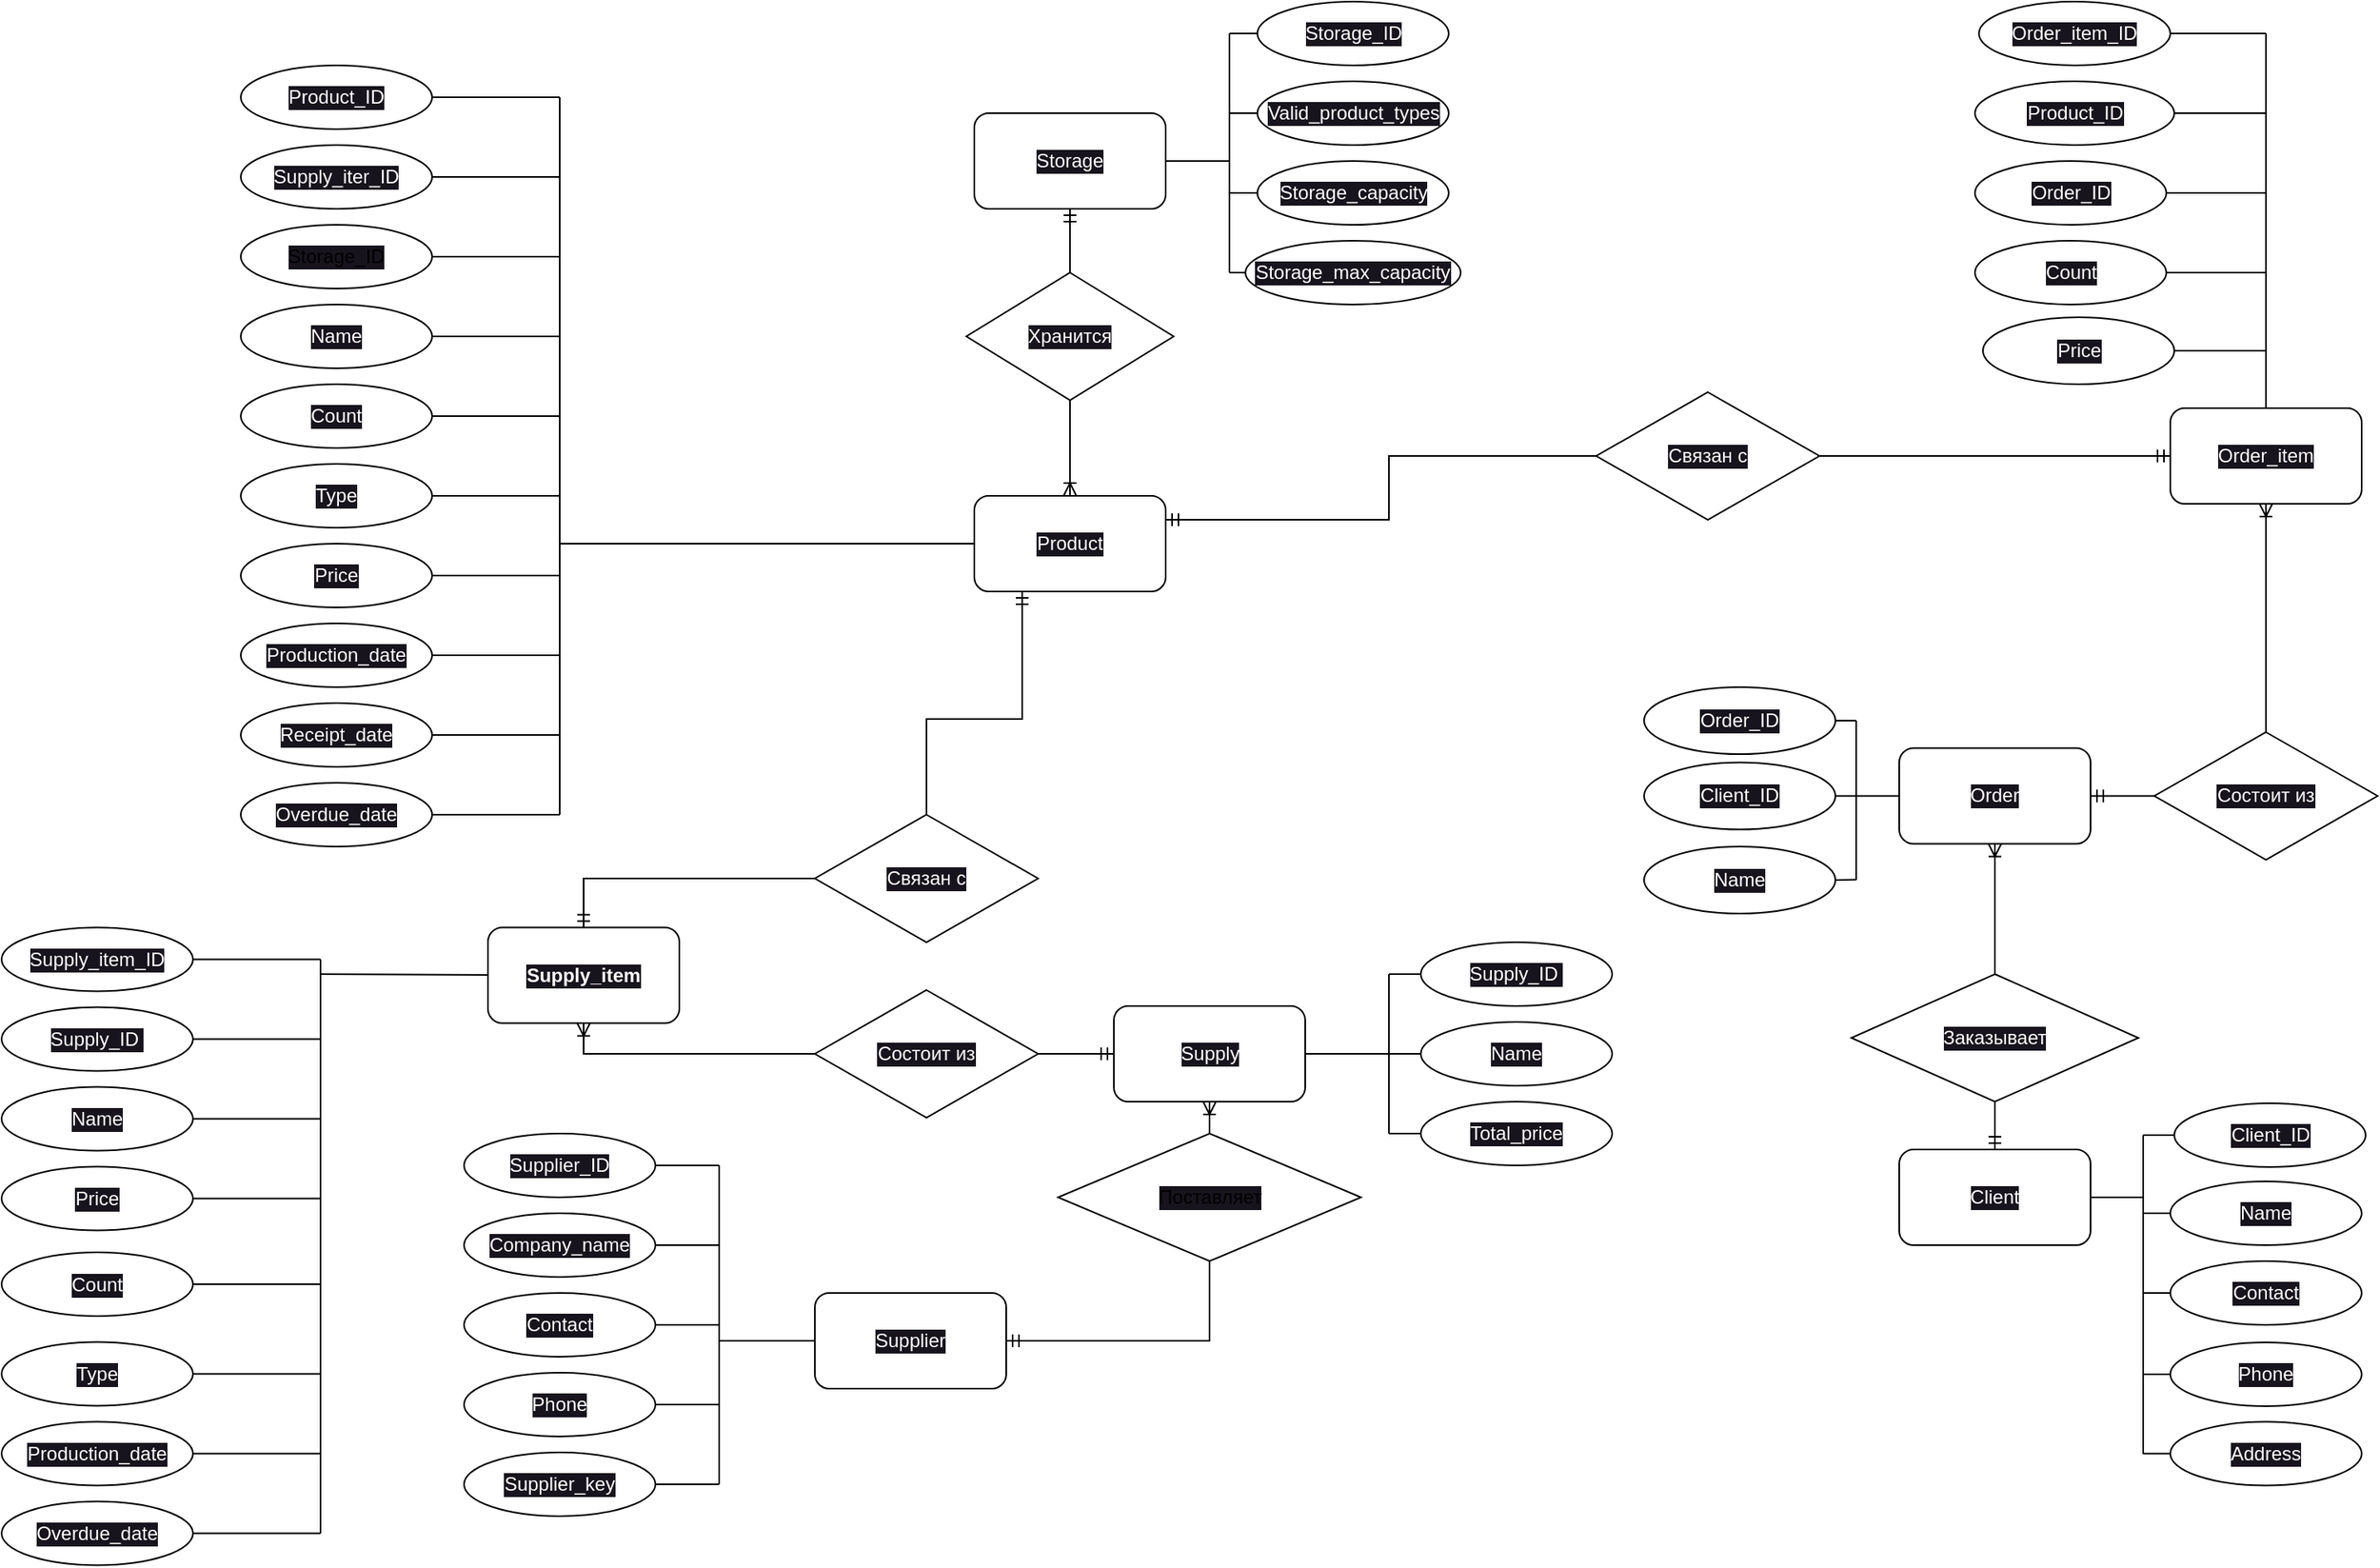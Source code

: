 <mxfile>
    <diagram id="CWsq97sghBQyffBbi6jn" name="Page-1">
        <mxGraphModel dx="1003" dy="787" grid="1" gridSize="10" guides="1" tooltips="1" connect="1" arrows="1" fold="1" page="1" pageScale="1" pageWidth="850" pageHeight="1100" math="0" shadow="0">
            <root>
                <mxCell id="0"/>
                <mxCell id="1" parent="0"/>
                <mxCell id="7" value="" style="edgeStyle=orthogonalEdgeStyle;rounded=0;orthogonalLoop=1;jettySize=auto;html=1;startArrow=ERmandOne;startFill=0;endArrow=none;endFill=0;entryX=0.5;entryY=1;entryDx=0;entryDy=0;exitX=1;exitY=0.5;exitDx=0;exitDy=0;labelBackgroundColor=#18141D;" parent="1" source="54" target="29" edge="1">
                    <mxGeometry relative="1" as="geometry"/>
                </mxCell>
                <mxCell id="56" style="edgeStyle=none;html=1;entryX=0.5;entryY=1;entryDx=0;entryDy=0;fontColor=#FFFFFF;endArrow=none;endFill=0;exitX=0.5;exitY=0;exitDx=0;exitDy=0;labelBackgroundColor=#18141D;" parent="1" source="29" target="55" edge="1">
                    <mxGeometry relative="1" as="geometry"/>
                </mxCell>
                <mxCell id="232" value="" style="edgeStyle=none;rounded=0;html=1;strokeColor=default;fontColor=#FFFFFF;startArrow=none;startFill=0;endArrow=ERoneToMany;endFill=0;labelBackgroundColor=#18141D;" parent="1" source="29" target="55" edge="1">
                    <mxGeometry relative="1" as="geometry"/>
                </mxCell>
                <mxCell id="29" value="Поставляет" style="rhombus;whiteSpace=wrap;html=1;labelBackgroundColor=#18141D;" parent="1" vertex="1">
                    <mxGeometry x="669.5" y="719" width="190" height="80" as="geometry"/>
                </mxCell>
                <mxCell id="31" value="&lt;b style=&quot;&quot;&gt;&lt;font color=&quot;#ffffff&quot;&gt;Supply_item&lt;/font&gt;&lt;/b&gt;" style="rounded=1;whiteSpace=wrap;html=1;labelBackgroundColor=#18141D;" parent="1" vertex="1">
                    <mxGeometry x="312" y="589.75" width="120" height="60" as="geometry"/>
                </mxCell>
                <mxCell id="33" value="&lt;span style=&quot;text-align: left;&quot;&gt;Supply_item_ID&lt;/span&gt;" style="ellipse;whiteSpace=wrap;html=1;fontColor=#FFFFFF;labelBackgroundColor=#18141D;" parent="1" vertex="1">
                    <mxGeometry x="7" y="589.75" width="120" height="40" as="geometry"/>
                </mxCell>
                <mxCell id="34" value="&lt;span style=&quot;text-align: left;&quot;&gt;Supply_ID&amp;nbsp;&lt;/span&gt;" style="ellipse;whiteSpace=wrap;html=1;fontColor=#FFFFFF;labelBackgroundColor=#18141D;" parent="1" vertex="1">
                    <mxGeometry x="7" y="639.75" width="120" height="40" as="geometry"/>
                </mxCell>
                <mxCell id="39" value="&lt;span style=&quot;text-align: left;&quot;&gt;Type&lt;/span&gt;" style="ellipse;whiteSpace=wrap;html=1;fontColor=#FFFFFF;labelBackgroundColor=#18141D;" parent="1" vertex="1">
                    <mxGeometry x="7" y="849.75" width="120" height="40" as="geometry"/>
                </mxCell>
                <mxCell id="41" value="&lt;span style=&quot;text-align: left;&quot;&gt;Overdue_date&lt;/span&gt;" style="ellipse;whiteSpace=wrap;html=1;fontColor=#FFFFFF;labelBackgroundColor=#18141D;" parent="1" vertex="1">
                    <mxGeometry x="7" y="949.75" width="120" height="40" as="geometry"/>
                </mxCell>
                <mxCell id="43" value="&lt;span style=&quot;text-align: left;&quot;&gt;Name&lt;/span&gt;" style="ellipse;whiteSpace=wrap;html=1;fontColor=#FFFFFF;labelBackgroundColor=#18141D;" parent="1" vertex="1">
                    <mxGeometry x="7" y="689.75" width="120" height="40" as="geometry"/>
                </mxCell>
                <mxCell id="44" value="&lt;span style=&quot;text-align: left;&quot;&gt;Price&lt;/span&gt;" style="ellipse;whiteSpace=wrap;html=1;fontColor=#FFFFFF;labelBackgroundColor=#18141D;" parent="1" vertex="1">
                    <mxGeometry x="7" y="739.75" width="120" height="40" as="geometry"/>
                </mxCell>
                <mxCell id="45" value="&lt;span style=&quot;text-align: left;&quot;&gt;Count&lt;/span&gt;" style="ellipse;whiteSpace=wrap;html=1;fontColor=#FFFFFF;labelBackgroundColor=#18141D;" parent="1" vertex="1">
                    <mxGeometry x="7" y="793.5" width="120" height="40" as="geometry"/>
                </mxCell>
                <mxCell id="54" value="Supplier" style="rounded=1;whiteSpace=wrap;html=1;fontColor=#FFFFFF;labelBackgroundColor=#18141D;" parent="1" vertex="1">
                    <mxGeometry x="517" y="819" width="120" height="60" as="geometry"/>
                </mxCell>
                <mxCell id="55" value="Supply" style="rounded=1;whiteSpace=wrap;html=1;fontColor=#FFFFFF;labelBackgroundColor=#18141D;" parent="1" vertex="1">
                    <mxGeometry x="704.5" y="639" width="120" height="60" as="geometry"/>
                </mxCell>
                <mxCell id="58" style="edgeStyle=none;html=1;entryX=0;entryY=0.5;entryDx=0;entryDy=0;fontColor=#FFFFFF;endArrow=ERmandOne;endFill=0;exitX=1;exitY=0.5;exitDx=0;exitDy=0;startArrow=none;startFill=0;labelBackgroundColor=#18141D;" parent="1" source="57" target="55" edge="1">
                    <mxGeometry relative="1" as="geometry">
                        <mxPoint x="684.5" y="622.87" as="sourcePoint"/>
                    </mxGeometry>
                </mxCell>
                <mxCell id="59" style="edgeStyle=none;html=1;entryX=0.5;entryY=1;entryDx=0;entryDy=0;fontColor=#FFFFFF;endArrow=ERoneToMany;endFill=0;exitX=0;exitY=0.5;exitDx=0;exitDy=0;rounded=0;startArrow=none;startFill=0;labelBackgroundColor=#18141D;" parent="1" source="57" target="31" edge="1">
                    <mxGeometry relative="1" as="geometry">
                        <Array as="points">
                            <mxPoint x="372" y="669"/>
                        </Array>
                    </mxGeometry>
                </mxCell>
                <mxCell id="57" value="Состоит из" style="rhombus;whiteSpace=wrap;html=1;fontColor=#FFFFFF;labelBackgroundColor=#18141D;" parent="1" vertex="1">
                    <mxGeometry x="517" y="629" width="140" height="80" as="geometry"/>
                </mxCell>
                <mxCell id="82" style="edgeStyle=none;html=1;entryX=0.5;entryY=1;entryDx=0;entryDy=0;fontColor=#FFFFFF;endArrow=none;endFill=0;labelBackgroundColor=#18141D;startArrow=ERoneToMany;startFill=0;" parent="1" source="78" target="81" edge="1">
                    <mxGeometry relative="1" as="geometry"/>
                </mxCell>
                <mxCell id="78" value="Product" style="rounded=1;whiteSpace=wrap;html=1;fontColor=#FFFFFF;labelBackgroundColor=#18141D;" parent="1" vertex="1">
                    <mxGeometry x="617" y="319" width="120" height="60" as="geometry"/>
                </mxCell>
                <mxCell id="114" style="edgeStyle=none;html=1;entryX=0.5;entryY=1;entryDx=0;entryDy=0;fontColor=#FFFFFF;endArrow=ERmandOne;endFill=0;labelBackgroundColor=#18141D;startArrow=none;startFill=0;" parent="1" source="81" target="113" edge="1">
                    <mxGeometry relative="1" as="geometry"/>
                </mxCell>
                <mxCell id="81" value="Хранится" style="rhombus;whiteSpace=wrap;html=1;fontColor=#FFFFFF;labelBackgroundColor=#18141D;" parent="1" vertex="1">
                    <mxGeometry x="612" y="179" width="130" height="80" as="geometry"/>
                </mxCell>
                <mxCell id="83" value="Product_ID" style="ellipse;whiteSpace=wrap;html=1;fontColor=#FFFFFF;labelBackgroundColor=#18141D;" parent="1" vertex="1">
                    <mxGeometry x="157" y="49" width="120" height="40" as="geometry"/>
                </mxCell>
                <mxCell id="84" value="Name" style="ellipse;whiteSpace=wrap;html=1;fontColor=#FFFFFF;labelBackgroundColor=#18141D;" parent="1" vertex="1">
                    <mxGeometry x="157" y="199" width="120" height="40" as="geometry"/>
                </mxCell>
                <mxCell id="85" value="Type" style="ellipse;whiteSpace=wrap;html=1;fontColor=#FFFFFF;labelBackgroundColor=#18141D;" parent="1" vertex="1">
                    <mxGeometry x="157" y="299" width="120" height="40" as="geometry"/>
                </mxCell>
                <mxCell id="211" style="edgeStyle=none;html=1;fontColor=#FFFFFF;startArrow=none;startFill=0;endArrow=none;endFill=0;exitX=1;exitY=0.5;exitDx=0;exitDy=0;labelBackgroundColor=#18141D;" parent="1" source="86" edge="1">
                    <mxGeometry relative="1" as="geometry">
                        <mxPoint x="357" y="169" as="targetPoint"/>
                    </mxGeometry>
                </mxCell>
                <mxCell id="86" value="&lt;span style=&quot;text-align: left;&quot;&gt;Storage_ID&lt;/span&gt;" style="ellipse;whiteSpace=wrap;html=1;labelBackgroundColor=#18141D;" parent="1" vertex="1">
                    <mxGeometry x="157" y="149" width="120" height="40" as="geometry"/>
                </mxCell>
                <mxCell id="87" value="Price" style="ellipse;whiteSpace=wrap;html=1;fontColor=#FFFFFF;labelBackgroundColor=#18141D;" parent="1" vertex="1">
                    <mxGeometry x="157" y="349" width="120" height="40" as="geometry"/>
                </mxCell>
                <mxCell id="88" value="Count" style="ellipse;whiteSpace=wrap;html=1;fontColor=#FFFFFF;labelBackgroundColor=#18141D;" parent="1" vertex="1">
                    <mxGeometry x="157" y="249" width="120" height="40" as="geometry"/>
                </mxCell>
                <mxCell id="98" value="&lt;span style=&quot;text-align: left;&quot;&gt;Receipt_date&lt;/span&gt;" style="ellipse;whiteSpace=wrap;html=1;fontColor=#FFFFFF;labelBackgroundColor=#18141D;" parent="1" vertex="1">
                    <mxGeometry x="157" y="449" width="120" height="40" as="geometry"/>
                </mxCell>
                <mxCell id="99" value="&lt;span style=&quot;text-align: left;&quot;&gt;Overdue_date&lt;/span&gt;" style="ellipse;whiteSpace=wrap;html=1;fontColor=#FFFFFF;labelBackgroundColor=#18141D;" parent="1" vertex="1">
                    <mxGeometry x="157" y="499" width="120" height="40" as="geometry"/>
                </mxCell>
                <mxCell id="102" value="Contact" style="ellipse;whiteSpace=wrap;html=1;fontColor=#FFFFFF;labelBackgroundColor=#18141D;" parent="1" vertex="1">
                    <mxGeometry x="297" y="819" width="120" height="40" as="geometry"/>
                </mxCell>
                <mxCell id="103" value="Phone" style="ellipse;whiteSpace=wrap;html=1;fontColor=#FFFFFF;labelBackgroundColor=#18141D;" parent="1" vertex="1">
                    <mxGeometry x="297" y="869" width="120" height="40" as="geometry"/>
                </mxCell>
                <mxCell id="104" value="Supplier_key" style="ellipse;whiteSpace=wrap;html=1;fontColor=#FFFFFF;labelBackgroundColor=#18141D;" parent="1" vertex="1">
                    <mxGeometry x="297" y="919" width="120" height="40" as="geometry"/>
                </mxCell>
                <mxCell id="105" value="Company_name" style="ellipse;whiteSpace=wrap;html=1;fontColor=#FFFFFF;labelBackgroundColor=#18141D;" parent="1" vertex="1">
                    <mxGeometry x="297" y="769" width="120" height="40" as="geometry"/>
                </mxCell>
                <mxCell id="106" value="Supplier_ID" style="ellipse;whiteSpace=wrap;html=1;fontColor=#FFFFFF;labelBackgroundColor=#18141D;" parent="1" vertex="1">
                    <mxGeometry x="297" y="719" width="120" height="40" as="geometry"/>
                </mxCell>
                <mxCell id="113" value="Storage" style="rounded=1;whiteSpace=wrap;html=1;fontColor=#FFFFFF;labelBackgroundColor=#18141D;" parent="1" vertex="1">
                    <mxGeometry x="617" y="79" width="120" height="60" as="geometry"/>
                </mxCell>
                <mxCell id="239" style="edgeStyle=none;rounded=0;html=1;strokeColor=default;fontColor=#FFFFFF;startArrow=none;startFill=0;endArrow=none;endFill=0;exitX=0;exitY=0.5;exitDx=0;exitDy=0;labelBackgroundColor=#18141D;" parent="1" source="115" edge="1">
                    <mxGeometry relative="1" as="geometry">
                        <mxPoint x="777" y="29" as="targetPoint"/>
                    </mxGeometry>
                </mxCell>
                <mxCell id="115" value="Storage_ID" style="ellipse;whiteSpace=wrap;html=1;fontColor=#FFFFFF;labelBackgroundColor=#18141D;" parent="1" vertex="1">
                    <mxGeometry x="794.5" y="9" width="120" height="40" as="geometry"/>
                </mxCell>
                <mxCell id="116" value="&lt;span style=&quot;text-align: left;&quot;&gt;Valid_product_types&lt;/span&gt;" style="ellipse;whiteSpace=wrap;html=1;fontColor=#FFFFFF;labelBackgroundColor=#18141D;" parent="1" vertex="1">
                    <mxGeometry x="794.5" y="59" width="120" height="40" as="geometry"/>
                </mxCell>
                <mxCell id="117" value="Storage_capacity" style="ellipse;whiteSpace=wrap;html=1;fontColor=#FFFFFF;labelBackgroundColor=#18141D;" parent="1" vertex="1">
                    <mxGeometry x="794.5" y="109" width="120" height="40" as="geometry"/>
                </mxCell>
                <mxCell id="118" value="Storage_max_capacity" style="ellipse;whiteSpace=wrap;html=1;fontColor=#FFFFFF;labelBackgroundColor=#18141D;" parent="1" vertex="1">
                    <mxGeometry x="787" y="159" width="135" height="40" as="geometry"/>
                </mxCell>
                <mxCell id="130" style="edgeStyle=none;html=1;entryX=0.5;entryY=1;entryDx=0;entryDy=0;fontColor=#FFFFFF;endArrow=none;endFill=0;startArrow=ERmandOne;startFill=0;labelBackgroundColor=#18141D;" parent="1" source="126" target="129" edge="1">
                    <mxGeometry relative="1" as="geometry"/>
                </mxCell>
                <mxCell id="270" style="edgeStyle=none;rounded=0;html=1;strokeColor=default;fontColor=#FFFFFF;startArrow=none;startFill=0;endArrow=none;endFill=0;exitX=1;exitY=0.5;exitDx=0;exitDy=0;labelBackgroundColor=#18141D;" parent="1" source="126" edge="1">
                    <mxGeometry relative="1" as="geometry">
                        <mxPoint x="1350" y="759" as="targetPoint"/>
                    </mxGeometry>
                </mxCell>
                <mxCell id="126" value="Client" style="rounded=1;whiteSpace=wrap;html=1;fontColor=#FFFFFF;labelBackgroundColor=#18141D;" parent="1" vertex="1">
                    <mxGeometry x="1197" y="729" width="120" height="60" as="geometry"/>
                </mxCell>
                <mxCell id="132" style="edgeStyle=none;html=1;entryX=0.5;entryY=1;entryDx=0;entryDy=0;fontColor=#FFFFFF;endArrow=ERoneToMany;endFill=0;exitX=0.5;exitY=0;exitDx=0;exitDy=0;labelBackgroundColor=#18141D;" parent="1" source="129" target="131" edge="1">
                    <mxGeometry relative="1" as="geometry">
                        <mxPoint x="1257" y="593.25" as="sourcePoint"/>
                    </mxGeometry>
                </mxCell>
                <mxCell id="129" value="Заказывает" style="rhombus;whiteSpace=wrap;html=1;fontColor=#FFFFFF;labelBackgroundColor=#18141D;" parent="1" vertex="1">
                    <mxGeometry x="1167" y="619" width="180" height="80" as="geometry"/>
                </mxCell>
                <mxCell id="134" style="edgeStyle=none;html=1;fontColor=#FFFFFF;endArrow=none;endFill=0;startArrow=ERmandOne;startFill=0;labelBackgroundColor=#18141D;" parent="1" source="131" target="133" edge="1">
                    <mxGeometry relative="1" as="geometry"/>
                </mxCell>
                <mxCell id="131" value="Order" style="rounded=1;whiteSpace=wrap;html=1;fontColor=#FFFFFF;labelBackgroundColor=#18141D;" parent="1" vertex="1">
                    <mxGeometry x="1197" y="477.25" width="120" height="60" as="geometry"/>
                </mxCell>
                <mxCell id="136" style="edgeStyle=none;html=1;entryX=0.5;entryY=1;entryDx=0;entryDy=0;fontColor=#FFFFFF;endArrow=ERoneToMany;endFill=0;labelBackgroundColor=#18141D;" parent="1" source="133" target="135" edge="1">
                    <mxGeometry relative="1" as="geometry"/>
                </mxCell>
                <mxCell id="133" value="Состоит из" style="rhombus;whiteSpace=wrap;html=1;fontColor=#FFFFFF;labelBackgroundColor=#18141D;" parent="1" vertex="1">
                    <mxGeometry x="1357" y="467.25" width="140" height="80" as="geometry"/>
                </mxCell>
                <mxCell id="135" value="Order_item" style="rounded=1;whiteSpace=wrap;html=1;fontColor=#FFFFFF;labelBackgroundColor=#18141D;" parent="1" vertex="1">
                    <mxGeometry x="1367" y="264" width="120" height="60" as="geometry"/>
                </mxCell>
                <mxCell id="138" style="edgeStyle=none;html=1;entryX=0.5;entryY=0;entryDx=0;entryDy=0;fontColor=#FFFFFF;endArrow=ERmandOne;endFill=0;startArrow=none;startFill=0;exitX=0;exitY=0.5;exitDx=0;exitDy=0;rounded=0;labelBackgroundColor=#18141D;" parent="1" source="137" target="31" edge="1">
                    <mxGeometry relative="1" as="geometry">
                        <Array as="points">
                            <mxPoint x="372" y="559"/>
                        </Array>
                    </mxGeometry>
                </mxCell>
                <mxCell id="139" style="edgeStyle=none;html=1;entryX=0.25;entryY=1;entryDx=0;entryDy=0;fontColor=#FFFFFF;endArrow=ERmandOne;endFill=0;startArrow=none;startFill=0;exitX=0.5;exitY=0;exitDx=0;exitDy=0;rounded=0;labelBackgroundColor=#18141D;" parent="1" source="137" target="78" edge="1">
                    <mxGeometry relative="1" as="geometry">
                        <Array as="points">
                            <mxPoint x="587" y="459"/>
                            <mxPoint x="647" y="459"/>
                        </Array>
                    </mxGeometry>
                </mxCell>
                <mxCell id="137" value="Связан с" style="rhombus;whiteSpace=wrap;html=1;fontColor=#FFFFFF;labelBackgroundColor=#18141D;" parent="1" vertex="1">
                    <mxGeometry x="517" y="519" width="140" height="80" as="geometry"/>
                </mxCell>
                <mxCell id="144" style="edgeStyle=none;html=1;entryX=0;entryY=0.5;entryDx=0;entryDy=0;fontColor=#FFFFFF;endArrow=ERmandOne;endFill=0;exitX=1;exitY=0.5;exitDx=0;exitDy=0;labelBackgroundColor=#18141D;" parent="1" source="143" target="135" edge="1">
                    <mxGeometry relative="1" as="geometry"/>
                </mxCell>
                <mxCell id="145" style="edgeStyle=none;html=1;fontColor=#FFFFFF;endArrow=ERmandOne;endFill=0;exitX=0;exitY=0.5;exitDx=0;exitDy=0;entryX=1;entryY=0.25;entryDx=0;entryDy=0;rounded=0;startArrow=none;startFill=0;labelBackgroundColor=#18141D;" parent="1" source="143" target="78" edge="1">
                    <mxGeometry relative="1" as="geometry">
                        <Array as="points">
                            <mxPoint x="877" y="294"/>
                            <mxPoint x="877" y="334"/>
                        </Array>
                    </mxGeometry>
                </mxCell>
                <mxCell id="143" value="Связан с" style="rhombus;whiteSpace=wrap;html=1;fontColor=#FFFFFF;labelBackgroundColor=#18141D;" parent="1" vertex="1">
                    <mxGeometry x="1007" y="254" width="140" height="80" as="geometry"/>
                </mxCell>
                <mxCell id="146" value="&lt;span style=&quot;text-align: left;&quot;&gt;Supply_ID&amp;nbsp;&lt;/span&gt;" style="ellipse;whiteSpace=wrap;html=1;fontColor=#FFFFFF;labelBackgroundColor=#18141D;" parent="1" vertex="1">
                    <mxGeometry x="897" y="599" width="120" height="40" as="geometry"/>
                </mxCell>
                <mxCell id="148" value="&lt;span style=&quot;text-align: left;&quot;&gt;Name&lt;/span&gt;" style="ellipse;whiteSpace=wrap;html=1;fontColor=#FFFFFF;labelBackgroundColor=#18141D;" parent="1" vertex="1">
                    <mxGeometry x="897" y="649" width="120" height="40" as="geometry"/>
                </mxCell>
                <mxCell id="151" value="Total_price" style="ellipse;whiteSpace=wrap;html=1;fontColor=#FFFFFF;labelBackgroundColor=#18141D;" parent="1" vertex="1">
                    <mxGeometry x="897" y="699" width="120" height="40" as="geometry"/>
                </mxCell>
                <mxCell id="153" value="&lt;span style=&quot;text-align: left;&quot;&gt;Production_date&lt;/span&gt;" style="ellipse;whiteSpace=wrap;html=1;fontColor=#FFFFFF;labelBackgroundColor=#18141D;" parent="1" vertex="1">
                    <mxGeometry x="7" y="899.75" width="120" height="40" as="geometry"/>
                </mxCell>
                <mxCell id="155" value="&lt;span style=&quot;text-align: left;&quot;&gt;Production_date&lt;/span&gt;" style="ellipse;whiteSpace=wrap;html=1;fontColor=#FFFFFF;labelBackgroundColor=#18141D;" parent="1" vertex="1">
                    <mxGeometry x="157" y="399" width="120" height="40" as="geometry"/>
                </mxCell>
                <mxCell id="157" value="&lt;span style=&quot;text-align: left;&quot;&gt;Order_item_ID&lt;/span&gt;" style="ellipse;whiteSpace=wrap;html=1;fontColor=#FFFFFF;labelBackgroundColor=#18141D;" parent="1" vertex="1">
                    <mxGeometry x="1247" y="9" width="120" height="40" as="geometry"/>
                </mxCell>
                <mxCell id="159" value="Order_ID" style="ellipse;whiteSpace=wrap;html=1;fontColor=#FFFFFF;labelBackgroundColor=#18141D;" parent="1" vertex="1">
                    <mxGeometry x="1244.5" y="109" width="120" height="40" as="geometry"/>
                </mxCell>
                <mxCell id="160" value="Product_ID" style="ellipse;whiteSpace=wrap;html=1;fontColor=#FFFFFF;labelBackgroundColor=#18141D;" parent="1" vertex="1">
                    <mxGeometry x="1244.5" y="59" width="125" height="40" as="geometry"/>
                </mxCell>
                <mxCell id="161" value="&lt;span style=&quot;text-align: left;&quot;&gt;Supply_iter_ID&lt;/span&gt;" style="ellipse;whiteSpace=wrap;html=1;fontColor=#FFFFFF;labelBackgroundColor=#18141D;" parent="1" vertex="1">
                    <mxGeometry x="157" y="99" width="120" height="40" as="geometry"/>
                </mxCell>
                <mxCell id="265" style="edgeStyle=none;rounded=0;html=1;strokeColor=default;fontColor=#FFFFFF;startArrow=none;startFill=0;endArrow=none;endFill=0;exitX=0;exitY=0.5;exitDx=0;exitDy=0;labelBackgroundColor=#18141D;" parent="1" source="167" edge="1">
                    <mxGeometry relative="1" as="geometry">
                        <mxPoint x="1350" y="720" as="targetPoint"/>
                    </mxGeometry>
                </mxCell>
                <mxCell id="167" value="Client_ID" style="ellipse;whiteSpace=wrap;html=1;fontColor=#FFFFFF;labelBackgroundColor=#18141D;" parent="1" vertex="1">
                    <mxGeometry x="1369.5" y="700" width="120" height="40" as="geometry"/>
                </mxCell>
                <mxCell id="266" style="edgeStyle=none;rounded=0;html=1;strokeColor=default;fontColor=#FFFFFF;startArrow=none;startFill=0;endArrow=none;endFill=0;exitX=0;exitY=0.5;exitDx=0;exitDy=0;labelBackgroundColor=#18141D;" parent="1" source="168" edge="1">
                    <mxGeometry relative="1" as="geometry">
                        <mxPoint x="1350" y="769" as="targetPoint"/>
                    </mxGeometry>
                </mxCell>
                <mxCell id="168" value="Name" style="ellipse;whiteSpace=wrap;html=1;fontColor=#FFFFFF;labelBackgroundColor=#18141D;" parent="1" vertex="1">
                    <mxGeometry x="1367" y="749" width="120" height="40" as="geometry"/>
                </mxCell>
                <mxCell id="267" style="edgeStyle=none;rounded=0;html=1;strokeColor=default;fontColor=#FFFFFF;startArrow=none;startFill=0;endArrow=none;endFill=0;exitX=0;exitY=0.5;exitDx=0;exitDy=0;labelBackgroundColor=#18141D;" parent="1" source="169" edge="1">
                    <mxGeometry relative="1" as="geometry">
                        <mxPoint x="1350" y="819" as="targetPoint"/>
                    </mxGeometry>
                </mxCell>
                <mxCell id="169" value="Contact" style="ellipse;whiteSpace=wrap;html=1;fontColor=#FFFFFF;labelBackgroundColor=#18141D;" parent="1" vertex="1">
                    <mxGeometry x="1367" y="799" width="120" height="40" as="geometry"/>
                </mxCell>
                <mxCell id="268" style="edgeStyle=none;rounded=0;html=1;strokeColor=default;fontColor=#FFFFFF;startArrow=none;startFill=0;endArrow=none;endFill=0;exitX=0;exitY=0.5;exitDx=0;exitDy=0;labelBackgroundColor=#18141D;" parent="1" source="170" edge="1">
                    <mxGeometry relative="1" as="geometry">
                        <mxPoint x="1350" y="870" as="targetPoint"/>
                    </mxGeometry>
                </mxCell>
                <mxCell id="170" value="Phone" style="ellipse;whiteSpace=wrap;html=1;fontColor=#FFFFFF;labelBackgroundColor=#18141D;" parent="1" vertex="1">
                    <mxGeometry x="1367" y="850" width="120" height="40" as="geometry"/>
                </mxCell>
                <mxCell id="269" style="edgeStyle=none;rounded=0;html=1;strokeColor=default;fontColor=#FFFFFF;startArrow=none;startFill=0;endArrow=none;endFill=0;exitX=0;exitY=0.5;exitDx=0;exitDy=0;labelBackgroundColor=#18141D;" parent="1" source="171" edge="1">
                    <mxGeometry relative="1" as="geometry">
                        <mxPoint x="1350" y="919.75" as="targetPoint"/>
                    </mxGeometry>
                </mxCell>
                <mxCell id="171" value="Address" style="ellipse;whiteSpace=wrap;html=1;fontColor=#FFFFFF;labelBackgroundColor=#18141D;" parent="1" vertex="1">
                    <mxGeometry x="1367" y="899.75" width="120" height="40" as="geometry"/>
                </mxCell>
                <mxCell id="177" value="Count" style="ellipse;whiteSpace=wrap;html=1;fontColor=#FFFFFF;labelBackgroundColor=#18141D;" parent="1" vertex="1">
                    <mxGeometry x="1244.5" y="159" width="120" height="40" as="geometry"/>
                </mxCell>
                <mxCell id="180" value="Order_ID" style="ellipse;whiteSpace=wrap;html=1;fontColor=#FFFFFF;labelBackgroundColor=#18141D;" parent="1" vertex="1">
                    <mxGeometry x="1037" y="439" width="120" height="42" as="geometry"/>
                </mxCell>
                <mxCell id="182" value="Client_ID" style="ellipse;whiteSpace=wrap;html=1;fontColor=#FFFFFF;labelBackgroundColor=#18141D;" parent="1" vertex="1">
                    <mxGeometry x="1037" y="486.25" width="120" height="42" as="geometry"/>
                </mxCell>
                <mxCell id="183" value="Name" style="ellipse;whiteSpace=wrap;html=1;fontColor=#FFFFFF;labelBackgroundColor=#18141D;" parent="1" vertex="1">
                    <mxGeometry x="1037" y="539" width="120" height="42" as="geometry"/>
                </mxCell>
                <mxCell id="189" value="Price" style="ellipse;whiteSpace=wrap;html=1;fontColor=#FFFFFF;labelBackgroundColor=#18141D;" parent="1" vertex="1">
                    <mxGeometry x="1249.5" y="207" width="120" height="42" as="geometry"/>
                </mxCell>
                <mxCell id="203" value="" style="group;labelBackgroundColor=#18141D;" parent="1" vertex="1" connectable="0">
                    <mxGeometry x="207" y="599.75" height="370.0" as="geometry"/>
                </mxCell>
                <mxCell id="192" style="edgeStyle=none;html=1;fontColor=#FFFFFF;startArrow=none;startFill=0;endArrow=none;endFill=0;labelBackgroundColor=#18141D;" parent="203" source="31" edge="1">
                    <mxGeometry relative="1" as="geometry">
                        <mxPoint y="19.25" as="targetPoint"/>
                    </mxGeometry>
                </mxCell>
                <mxCell id="200" style="edgeStyle=none;html=1;fontColor=#FFFFFF;startArrow=none;startFill=0;endArrow=none;endFill=0;exitX=1;exitY=0.5;exitDx=0;exitDy=0;labelBackgroundColor=#18141D;" parent="203" source="34" edge="1">
                    <mxGeometry relative="1" as="geometry">
                        <mxPoint y="60" as="targetPoint"/>
                    </mxGeometry>
                </mxCell>
                <mxCell id="196" style="edgeStyle=none;html=1;fontColor=#FFFFFF;startArrow=none;startFill=0;endArrow=none;endFill=0;exitX=1;exitY=0.5;exitDx=0;exitDy=0;labelBackgroundColor=#18141D;" parent="203" source="39" edge="1">
                    <mxGeometry relative="1" as="geometry">
                        <mxPoint y="270.0" as="targetPoint"/>
                    </mxGeometry>
                </mxCell>
                <mxCell id="194" style="edgeStyle=none;html=1;fontColor=#FFFFFF;startArrow=none;startFill=0;endArrow=none;endFill=0;exitX=1;exitY=0.5;exitDx=0;exitDy=0;labelBackgroundColor=#18141D;" parent="203" source="41" edge="1">
                    <mxGeometry relative="1" as="geometry">
                        <mxPoint y="370.0" as="targetPoint"/>
                    </mxGeometry>
                </mxCell>
                <mxCell id="199" style="edgeStyle=none;html=1;fontColor=#FFFFFF;startArrow=none;startFill=0;endArrow=none;endFill=0;exitX=1;exitY=0.5;exitDx=0;exitDy=0;labelBackgroundColor=#18141D;" parent="203" source="43" edge="1">
                    <mxGeometry relative="1" as="geometry">
                        <mxPoint y="110.0" as="targetPoint"/>
                    </mxGeometry>
                </mxCell>
                <mxCell id="198" style="edgeStyle=none;html=1;fontColor=#FFFFFF;startArrow=none;startFill=0;endArrow=none;endFill=0;exitX=1;exitY=0.5;exitDx=0;exitDy=0;labelBackgroundColor=#18141D;" parent="203" source="44" edge="1">
                    <mxGeometry relative="1" as="geometry">
                        <mxPoint y="160.0" as="targetPoint"/>
                    </mxGeometry>
                </mxCell>
                <mxCell id="197" style="edgeStyle=none;html=1;fontColor=#FFFFFF;startArrow=none;startFill=0;endArrow=none;endFill=0;exitX=1;exitY=0.5;exitDx=0;exitDy=0;labelBackgroundColor=#18141D;" parent="203" source="45" edge="1">
                    <mxGeometry relative="1" as="geometry">
                        <mxPoint y="213.75" as="targetPoint"/>
                    </mxGeometry>
                </mxCell>
                <mxCell id="195" style="edgeStyle=none;html=1;fontColor=#FFFFFF;startArrow=none;startFill=0;endArrow=none;endFill=0;exitX=1;exitY=0.5;exitDx=0;exitDy=0;labelBackgroundColor=#18141D;" parent="203" source="153" edge="1">
                    <mxGeometry relative="1" as="geometry">
                        <mxPoint y="320.0" as="targetPoint"/>
                    </mxGeometry>
                </mxCell>
                <mxCell id="202" value="" style="group;labelBackgroundColor=#18141D;" parent="203" vertex="1" connectable="0">
                    <mxGeometry height="370" as="geometry"/>
                </mxCell>
                <mxCell id="201" style="edgeStyle=none;html=1;fontColor=#FFFFFF;startArrow=none;startFill=0;endArrow=none;endFill=0;exitX=1;exitY=0.5;exitDx=0;exitDy=0;labelBackgroundColor=#18141D;" parent="202" source="33" edge="1">
                    <mxGeometry relative="1" as="geometry">
                        <mxPoint y="10" as="targetPoint"/>
                    </mxGeometry>
                </mxCell>
                <mxCell id="193" value="" style="endArrow=none;html=1;fontColor=#FFFFFF;labelBackgroundColor=#18141D;" parent="202" edge="1">
                    <mxGeometry width="50" height="50" relative="1" as="geometry">
                        <mxPoint y="370" as="sourcePoint"/>
                        <mxPoint y="10" as="targetPoint"/>
                    </mxGeometry>
                </mxCell>
                <mxCell id="220" value="" style="group;labelBackgroundColor=#18141D;" parent="1" vertex="1" connectable="0">
                    <mxGeometry x="357" y="69" height="450" as="geometry"/>
                </mxCell>
                <mxCell id="219" style="edgeStyle=none;html=1;fontColor=#FFFFFF;startArrow=none;startFill=0;endArrow=none;endFill=0;labelBackgroundColor=#18141D;" parent="220" source="78" edge="1">
                    <mxGeometry relative="1" as="geometry">
                        <mxPoint y="280" as="targetPoint"/>
                    </mxGeometry>
                </mxCell>
                <mxCell id="209" style="edgeStyle=none;html=1;fontColor=#FFFFFF;startArrow=none;startFill=0;endArrow=none;endFill=0;exitX=1;exitY=0.5;exitDx=0;exitDy=0;labelBackgroundColor=#18141D;" parent="220" source="83" edge="1">
                    <mxGeometry relative="1" as="geometry">
                        <mxPoint as="targetPoint"/>
                    </mxGeometry>
                </mxCell>
                <mxCell id="212" style="edgeStyle=none;html=1;fontColor=#FFFFFF;startArrow=none;startFill=0;endArrow=none;endFill=0;exitX=1;exitY=0.5;exitDx=0;exitDy=0;labelBackgroundColor=#18141D;" parent="220" source="84" edge="1">
                    <mxGeometry relative="1" as="geometry">
                        <mxPoint y="150" as="targetPoint"/>
                    </mxGeometry>
                </mxCell>
                <mxCell id="214" style="edgeStyle=none;html=1;fontColor=#FFFFFF;startArrow=none;startFill=0;endArrow=none;endFill=0;exitX=1;exitY=0.5;exitDx=0;exitDy=0;labelBackgroundColor=#18141D;" parent="220" source="85" edge="1">
                    <mxGeometry relative="1" as="geometry">
                        <mxPoint y="250" as="targetPoint"/>
                    </mxGeometry>
                </mxCell>
                <mxCell id="215" style="edgeStyle=none;html=1;fontColor=#FFFFFF;startArrow=none;startFill=0;endArrow=none;endFill=0;exitX=1;exitY=0.5;exitDx=0;exitDy=0;labelBackgroundColor=#18141D;" parent="220" source="87" edge="1">
                    <mxGeometry relative="1" as="geometry">
                        <mxPoint y="300" as="targetPoint"/>
                    </mxGeometry>
                </mxCell>
                <mxCell id="213" style="edgeStyle=none;html=1;fontColor=#FFFFFF;startArrow=none;startFill=0;endArrow=none;endFill=0;exitX=1;exitY=0.5;exitDx=0;exitDy=0;labelBackgroundColor=#18141D;" parent="220" source="88" edge="1">
                    <mxGeometry relative="1" as="geometry">
                        <mxPoint y="200" as="targetPoint"/>
                    </mxGeometry>
                </mxCell>
                <mxCell id="217" style="edgeStyle=none;html=1;fontColor=#FFFFFF;startArrow=none;startFill=0;endArrow=none;endFill=0;exitX=1;exitY=0.5;exitDx=0;exitDy=0;labelBackgroundColor=#18141D;" parent="220" source="98" edge="1">
                    <mxGeometry relative="1" as="geometry">
                        <mxPoint y="400" as="targetPoint"/>
                    </mxGeometry>
                </mxCell>
                <mxCell id="218" style="edgeStyle=none;html=1;fontColor=#FFFFFF;startArrow=none;startFill=0;endArrow=none;endFill=0;exitX=1;exitY=0.5;exitDx=0;exitDy=0;labelBackgroundColor=#18141D;" parent="220" source="99" edge="1">
                    <mxGeometry relative="1" as="geometry">
                        <mxPoint y="450" as="targetPoint"/>
                    </mxGeometry>
                </mxCell>
                <mxCell id="216" style="edgeStyle=none;html=1;fontColor=#FFFFFF;startArrow=none;startFill=0;endArrow=none;endFill=0;exitX=1;exitY=0.5;exitDx=0;exitDy=0;labelBackgroundColor=#18141D;" parent="220" source="155" edge="1">
                    <mxGeometry relative="1" as="geometry">
                        <mxPoint y="350" as="targetPoint"/>
                    </mxGeometry>
                </mxCell>
                <mxCell id="210" style="edgeStyle=none;html=1;fontColor=#FFFFFF;startArrow=none;startFill=0;endArrow=none;endFill=0;exitX=1;exitY=0.5;exitDx=0;exitDy=0;labelBackgroundColor=#18141D;" parent="220" source="161" edge="1">
                    <mxGeometry relative="1" as="geometry">
                        <mxPoint y="50" as="targetPoint"/>
                    </mxGeometry>
                </mxCell>
                <mxCell id="208" value="" style="endArrow=none;html=1;fontColor=#FFFFFF;labelBackgroundColor=#18141D;" parent="220" edge="1">
                    <mxGeometry width="50" height="50" relative="1" as="geometry">
                        <mxPoint y="450" as="sourcePoint"/>
                        <mxPoint as="targetPoint"/>
                    </mxGeometry>
                </mxCell>
                <mxCell id="231" value="" style="group;labelBackgroundColor=#18141D;" parent="1" vertex="1" connectable="0">
                    <mxGeometry x="457" y="739" height="200" as="geometry"/>
                </mxCell>
                <mxCell id="224" style="edgeStyle=none;rounded=0;html=1;strokeColor=default;fontColor=#FFFFFF;startArrow=none;startFill=0;endArrow=none;endFill=0;exitX=0;exitY=0.5;exitDx=0;exitDy=0;labelBackgroundColor=#18141D;" parent="231" source="54" edge="1">
                    <mxGeometry relative="1" as="geometry">
                        <mxPoint y="110" as="targetPoint"/>
                    </mxGeometry>
                </mxCell>
                <mxCell id="228" style="edgeStyle=none;rounded=0;html=1;strokeColor=default;fontColor=#FFFFFF;startArrow=none;startFill=0;endArrow=none;endFill=0;exitX=1;exitY=0.5;exitDx=0;exitDy=0;labelBackgroundColor=#18141D;" parent="231" source="102" edge="1">
                    <mxGeometry relative="1" as="geometry">
                        <mxPoint y="100" as="targetPoint"/>
                    </mxGeometry>
                </mxCell>
                <mxCell id="229" style="edgeStyle=none;rounded=0;html=1;strokeColor=default;fontColor=#FFFFFF;startArrow=none;startFill=0;endArrow=none;endFill=0;exitX=1;exitY=0.5;exitDx=0;exitDy=0;labelBackgroundColor=#18141D;" parent="231" source="103" edge="1">
                    <mxGeometry relative="1" as="geometry">
                        <mxPoint y="150" as="targetPoint"/>
                    </mxGeometry>
                </mxCell>
                <mxCell id="230" style="edgeStyle=none;rounded=0;html=1;strokeColor=default;fontColor=#FFFFFF;startArrow=none;startFill=0;endArrow=none;endFill=0;exitX=1;exitY=0.5;exitDx=0;exitDy=0;labelBackgroundColor=#18141D;" parent="231" source="104" edge="1">
                    <mxGeometry relative="1" as="geometry">
                        <mxPoint y="200" as="targetPoint"/>
                    </mxGeometry>
                </mxCell>
                <mxCell id="227" style="edgeStyle=none;rounded=0;html=1;strokeColor=default;fontColor=#FFFFFF;startArrow=none;startFill=0;endArrow=none;endFill=0;exitX=1;exitY=0.5;exitDx=0;exitDy=0;labelBackgroundColor=#18141D;" parent="231" source="105" edge="1">
                    <mxGeometry relative="1" as="geometry">
                        <mxPoint y="50" as="targetPoint"/>
                    </mxGeometry>
                </mxCell>
                <mxCell id="226" style="edgeStyle=none;rounded=0;html=1;strokeColor=default;fontColor=#FFFFFF;startArrow=none;startFill=0;endArrow=none;endFill=0;exitX=1;exitY=0.5;exitDx=0;exitDy=0;labelBackgroundColor=#18141D;" parent="231" source="106" edge="1">
                    <mxGeometry relative="1" as="geometry">
                        <mxPoint as="targetPoint"/>
                    </mxGeometry>
                </mxCell>
                <mxCell id="225" value="" style="endArrow=none;html=1;rounded=0;strokeColor=default;fontColor=#FFFFFF;labelBackgroundColor=#18141D;" parent="231" edge="1">
                    <mxGeometry width="50" height="50" relative="1" as="geometry">
                        <mxPoint y="200" as="sourcePoint"/>
                        <mxPoint as="targetPoint"/>
                    </mxGeometry>
                </mxCell>
                <mxCell id="241" value="" style="group;labelBackgroundColor=#18141D;" parent="1" vertex="1" connectable="0">
                    <mxGeometry x="777" y="29" height="150" as="geometry"/>
                </mxCell>
                <mxCell id="240" style="edgeStyle=none;rounded=0;html=1;strokeColor=default;fontColor=#FFFFFF;startArrow=none;startFill=0;endArrow=none;endFill=0;exitX=1;exitY=0.5;exitDx=0;exitDy=0;labelBackgroundColor=#18141D;" parent="241" source="113" edge="1">
                    <mxGeometry relative="1" as="geometry">
                        <mxPoint y="80.0" as="targetPoint"/>
                    </mxGeometry>
                </mxCell>
                <mxCell id="237" style="edgeStyle=none;rounded=0;html=1;strokeColor=default;fontColor=#FFFFFF;startArrow=none;startFill=0;endArrow=none;endFill=0;labelBackgroundColor=#18141D;" parent="241" source="116" edge="1">
                    <mxGeometry relative="1" as="geometry">
                        <mxPoint y="50" as="targetPoint"/>
                    </mxGeometry>
                </mxCell>
                <mxCell id="236" style="edgeStyle=none;rounded=0;html=1;strokeColor=default;fontColor=#FFFFFF;startArrow=none;startFill=0;endArrow=none;endFill=0;exitX=0;exitY=0.5;exitDx=0;exitDy=0;labelBackgroundColor=#18141D;" parent="241" source="117" edge="1">
                    <mxGeometry relative="1" as="geometry">
                        <mxPoint y="100" as="targetPoint"/>
                    </mxGeometry>
                </mxCell>
                <mxCell id="235" style="edgeStyle=none;rounded=0;html=1;strokeColor=default;fontColor=#FFFFFF;startArrow=none;startFill=0;endArrow=none;endFill=0;exitX=0;exitY=0.5;exitDx=0;exitDy=0;labelBackgroundColor=#18141D;" parent="241" source="118" edge="1">
                    <mxGeometry relative="1" as="geometry">
                        <mxPoint y="150" as="targetPoint"/>
                        <mxPoint x="40" y="150" as="sourcePoint"/>
                    </mxGeometry>
                </mxCell>
                <mxCell id="234" value="" style="endArrow=none;html=1;rounded=0;strokeColor=default;fontColor=#FFFFFF;labelBackgroundColor=#18141D;" parent="241" edge="1">
                    <mxGeometry width="50" height="50" relative="1" as="geometry">
                        <mxPoint y="150" as="sourcePoint"/>
                        <mxPoint as="targetPoint"/>
                    </mxGeometry>
                </mxCell>
                <mxCell id="247" value="" style="group;labelBackgroundColor=#18141D;" parent="1" vertex="1" connectable="0">
                    <mxGeometry x="877" y="619" width="2.274e-13" height="100" as="geometry"/>
                </mxCell>
                <mxCell id="246" style="edgeStyle=none;rounded=0;html=1;strokeColor=default;fontColor=#FFFFFF;startArrow=none;startFill=0;endArrow=none;endFill=0;exitX=1;exitY=0.5;exitDx=0;exitDy=0;labelBackgroundColor=#18141D;" parent="247" source="55" edge="1">
                    <mxGeometry relative="1" as="geometry">
                        <mxPoint y="50" as="targetPoint"/>
                        <mxPoint x="-50" y="50" as="sourcePoint"/>
                    </mxGeometry>
                </mxCell>
                <mxCell id="243" style="edgeStyle=none;rounded=0;html=1;strokeColor=default;fontColor=#FFFFFF;startArrow=none;startFill=0;endArrow=none;endFill=0;exitX=0;exitY=0.5;exitDx=0;exitDy=0;labelBackgroundColor=#18141D;" parent="247" source="146" edge="1">
                    <mxGeometry relative="1" as="geometry">
                        <mxPoint x="2.274e-13" as="targetPoint"/>
                    </mxGeometry>
                </mxCell>
                <mxCell id="244" style="edgeStyle=none;rounded=0;html=1;strokeColor=default;fontColor=#FFFFFF;startArrow=none;startFill=0;endArrow=none;endFill=0;exitX=0;exitY=0.5;exitDx=0;exitDy=0;labelBackgroundColor=#18141D;" parent="247" source="148" edge="1">
                    <mxGeometry relative="1" as="geometry">
                        <mxPoint x="2.274e-13" y="50" as="targetPoint"/>
                    </mxGeometry>
                </mxCell>
                <mxCell id="245" style="edgeStyle=none;rounded=0;html=1;strokeColor=default;fontColor=#FFFFFF;startArrow=none;startFill=0;endArrow=none;endFill=0;exitX=0;exitY=0.5;exitDx=0;exitDy=0;labelBackgroundColor=#18141D;" parent="247" source="151" edge="1">
                    <mxGeometry relative="1" as="geometry">
                        <mxPoint x="2.274e-13" y="100" as="targetPoint"/>
                    </mxGeometry>
                </mxCell>
                <mxCell id="242" value="" style="endArrow=none;html=1;rounded=0;strokeColor=default;fontColor=#FFFFFF;labelBackgroundColor=#18141D;" parent="247" edge="1">
                    <mxGeometry width="50" height="50" relative="1" as="geometry">
                        <mxPoint y="100" as="sourcePoint"/>
                        <mxPoint as="targetPoint"/>
                    </mxGeometry>
                </mxCell>
                <mxCell id="255" value="" style="group;labelBackgroundColor=#18141D;" parent="1" vertex="1" connectable="0">
                    <mxGeometry x="1427.0" y="29.0" width="2.274e-13" height="199" as="geometry"/>
                </mxCell>
                <mxCell id="248" style="edgeStyle=none;rounded=0;html=1;strokeColor=default;fontColor=#FFFFFF;startArrow=none;startFill=0;endArrow=none;endFill=0;labelBackgroundColor=#18141D;" parent="255" source="135" edge="1">
                    <mxGeometry relative="1" as="geometry">
                        <mxPoint x="2.274e-13" y="5.684e-14" as="targetPoint"/>
                    </mxGeometry>
                </mxCell>
                <mxCell id="249" style="edgeStyle=none;rounded=0;html=1;strokeColor=default;fontColor=#FFFFFF;startArrow=none;startFill=0;endArrow=none;endFill=0;exitX=1;exitY=0.5;exitDx=0;exitDy=0;labelBackgroundColor=#18141D;" parent="255" source="157" edge="1">
                    <mxGeometry relative="1" as="geometry">
                        <mxPoint x="2.274e-13" as="targetPoint"/>
                    </mxGeometry>
                </mxCell>
                <mxCell id="251" style="edgeStyle=none;rounded=0;html=1;strokeColor=default;fontColor=#FFFFFF;startArrow=none;startFill=0;endArrow=none;endFill=0;exitX=1;exitY=0.5;exitDx=0;exitDy=0;labelBackgroundColor=#18141D;" parent="255" source="159" edge="1">
                    <mxGeometry relative="1" as="geometry">
                        <mxPoint x="2.274e-13" y="100.0" as="targetPoint"/>
                        <mxPoint x="-60.0" y="100.0" as="sourcePoint"/>
                    </mxGeometry>
                </mxCell>
                <mxCell id="250" style="edgeStyle=none;rounded=0;html=1;strokeColor=default;fontColor=#FFFFFF;startArrow=none;startFill=0;endArrow=none;endFill=0;exitX=1;exitY=0.5;exitDx=0;exitDy=0;labelBackgroundColor=#18141D;" parent="255" source="160" edge="1">
                    <mxGeometry relative="1" as="geometry">
                        <mxPoint x="2.274e-13" y="50.0" as="targetPoint"/>
                    </mxGeometry>
                </mxCell>
                <mxCell id="252" style="edgeStyle=none;rounded=0;html=1;strokeColor=default;fontColor=#FFFFFF;startArrow=none;startFill=0;endArrow=none;endFill=0;exitX=1;exitY=0.5;exitDx=0;exitDy=0;labelBackgroundColor=#18141D;" parent="255" source="177" edge="1">
                    <mxGeometry relative="1" as="geometry">
                        <mxPoint y="150.0" as="targetPoint"/>
                        <mxPoint x="-60.0" y="150.0" as="sourcePoint"/>
                    </mxGeometry>
                </mxCell>
                <mxCell id="254" style="edgeStyle=none;rounded=0;html=1;strokeColor=default;fontColor=#FFFFFF;startArrow=none;startFill=0;endArrow=none;endFill=0;exitX=1;exitY=0.5;exitDx=0;exitDy=0;labelBackgroundColor=#18141D;" parent="255" source="189" edge="1">
                    <mxGeometry relative="1" as="geometry">
                        <mxPoint y="199" as="targetPoint"/>
                    </mxGeometry>
                </mxCell>
                <mxCell id="263" value="" style="group;labelBackgroundColor=#18141D;" parent="1" vertex="1" connectable="0">
                    <mxGeometry x="1170" y="460" height="100" as="geometry"/>
                </mxCell>
                <mxCell id="256" style="edgeStyle=none;rounded=0;html=1;strokeColor=default;fontColor=#FFFFFF;startArrow=none;startFill=0;endArrow=none;endFill=0;exitX=0;exitY=0.5;exitDx=0;exitDy=0;labelBackgroundColor=#18141D;" parent="263" source="131" edge="1">
                    <mxGeometry relative="1" as="geometry">
                        <mxPoint y="47.25" as="targetPoint"/>
                    </mxGeometry>
                </mxCell>
                <mxCell id="260" style="edgeStyle=none;rounded=0;html=1;strokeColor=default;fontColor=#FFFFFF;startArrow=none;startFill=0;endArrow=none;endFill=0;exitX=1;exitY=0.5;exitDx=0;exitDy=0;labelBackgroundColor=#18141D;" parent="263" source="180" edge="1">
                    <mxGeometry relative="1" as="geometry">
                        <mxPoint as="targetPoint"/>
                    </mxGeometry>
                </mxCell>
                <mxCell id="261" style="edgeStyle=none;rounded=0;html=1;strokeColor=default;fontColor=#FFFFFF;startArrow=none;startFill=0;endArrow=none;endFill=0;exitX=1;exitY=0.5;exitDx=0;exitDy=0;labelBackgroundColor=#18141D;" parent="263" source="182" edge="1">
                    <mxGeometry relative="1" as="geometry">
                        <mxPoint y="47.25" as="targetPoint"/>
                    </mxGeometry>
                </mxCell>
                <mxCell id="262" style="edgeStyle=none;rounded=0;html=1;strokeColor=default;fontColor=#FFFFFF;startArrow=none;startFill=0;endArrow=none;endFill=0;exitX=1;exitY=0.5;exitDx=0;exitDy=0;labelBackgroundColor=#18141D;" parent="263" source="183" edge="1">
                    <mxGeometry relative="1" as="geometry">
                        <mxPoint y="99.75" as="targetPoint"/>
                    </mxGeometry>
                </mxCell>
                <mxCell id="257" value="" style="endArrow=none;html=1;rounded=0;strokeColor=default;fontColor=#FFFFFF;labelBackgroundColor=#18141D;" parent="263" edge="1">
                    <mxGeometry width="50" height="50" relative="1" as="geometry">
                        <mxPoint y="100" as="sourcePoint"/>
                        <mxPoint as="targetPoint"/>
                    </mxGeometry>
                </mxCell>
                <mxCell id="264" value="" style="endArrow=none;html=1;rounded=0;strokeColor=default;fontColor=#FFFFFF;labelBackgroundColor=#18141D;" parent="1" edge="1">
                    <mxGeometry width="50" height="50" relative="1" as="geometry">
                        <mxPoint x="1350" y="920" as="sourcePoint"/>
                        <mxPoint x="1350" y="720" as="targetPoint"/>
                    </mxGeometry>
                </mxCell>
            </root>
        </mxGraphModel>
    </diagram>
    <diagram id="7rSdbo8mus-gYYUbSps1" name="Page-2">
        <mxGraphModel dx="1056" dy="828" grid="1" gridSize="10" guides="1" tooltips="1" connect="1" arrows="1" fold="1" page="1" pageScale="1" pageWidth="850" pageHeight="1100" math="0" shadow="0">
            <root>
                <mxCell id="0"/>
                <mxCell id="1" parent="0"/>
                <mxCell id="YSC_rpat-PVMwtJAv5fb-1" value="" style="edgeStyle=orthogonalEdgeStyle;rounded=0;orthogonalLoop=1;jettySize=auto;html=1;startArrow=ERmandOne;startFill=0;endArrow=ERoneToMany;endFill=0;entryX=1;entryY=0.5;entryDx=0;entryDy=0;exitX=0;exitY=0.5;exitDx=0;exitDy=0;labelBackgroundColor=#18141D;" parent="1" source="YSC_rpat-PVMwtJAv5fb-223" target="f7RqtCpDrwyFR1AYwWgN-95" edge="1">
                    <mxGeometry relative="1" as="geometry"/>
                </mxCell>
                <mxCell id="YSC_rpat-PVMwtJAv5fb-17" style="edgeStyle=orthogonalEdgeStyle;html=1;fontColor=#FFFFFF;endArrow=ERoneToMany;endFill=0;exitX=0;exitY=0.5;exitDx=0;exitDy=0;rounded=0;startArrow=ERmandOne;startFill=0;labelBackgroundColor=#18141D;entryX=1;entryY=0.5;entryDx=0;entryDy=0;" parent="1" source="f7RqtCpDrwyFR1AYwWgN-92" target="f7RqtCpDrwyFR1AYwWgN-11" edge="1">
                    <mxGeometry relative="1" as="geometry">
                        <Array as="points">
                            <mxPoint x="310" y="474"/>
                            <mxPoint x="310" y="248"/>
                        </Array>
                        <mxPoint x="50" y="710" as="targetPoint"/>
                    </mxGeometry>
                </mxCell>
                <mxCell id="YSC_rpat-PVMwtJAv5fb-21" style="edgeStyle=orthogonalEdgeStyle;html=1;entryX=0;entryY=0.5;entryDx=0;entryDy=0;fontColor=#FFFFFF;endArrow=ERmandOne;endFill=0;labelBackgroundColor=#18141D;startArrow=ERoneToMany;startFill=0;exitX=1;exitY=0.5;exitDx=0;exitDy=0;rounded=0;" parent="1" source="YSC_rpat-PVMwtJAv5fb-186" target="f7RqtCpDrwyFR1AYwWgN-103" edge="1">
                    <mxGeometry relative="1" as="geometry"/>
                </mxCell>
                <mxCell id="YSC_rpat-PVMwtJAv5fb-48" style="edgeStyle=orthogonalEdgeStyle;html=1;entryX=1;entryY=0.5;entryDx=0;entryDy=0;fontColor=#FFFFFF;endArrow=ERoneToMany;endFill=0;exitX=0;exitY=0.5;exitDx=0;exitDy=0;labelBackgroundColor=#18141D;startArrow=ERmandOne;startFill=0;rounded=0;" parent="1" source="f7RqtCpDrwyFR1AYwWgN-116" target="f7RqtCpDrwyFR1AYwWgN-145" edge="1">
                    <mxGeometry relative="1" as="geometry">
                        <mxPoint x="1257" y="593.25" as="sourcePoint"/>
                    </mxGeometry>
                </mxCell>
                <mxCell id="YSC_rpat-PVMwtJAv5fb-53" style="edgeStyle=orthogonalEdgeStyle;html=1;entryX=0;entryY=0.5;entryDx=0;entryDy=0;fontColor=#FFFFFF;endArrow=ERoneToMany;endFill=0;labelBackgroundColor=#18141D;exitX=1;exitY=0.5;exitDx=0;exitDy=0;startArrow=ERmandOne;startFill=0;rounded=0;" parent="1" source="f7RqtCpDrwyFR1AYwWgN-142" target="f7RqtCpDrwyFR1AYwWgN-158" edge="1">
                    <mxGeometry relative="1" as="geometry"/>
                </mxCell>
                <mxCell id="YSC_rpat-PVMwtJAv5fb-56" style="edgeStyle=orthogonalEdgeStyle;html=1;fontColor=#FFFFFF;endArrow=ERmandOne;endFill=0;startArrow=ERmandOne;startFill=0;exitX=0;exitY=0.5;exitDx=0;exitDy=0;rounded=0;labelBackgroundColor=#18141D;entryX=1;entryY=0.5;entryDx=0;entryDy=0;" parent="1" source="YSC_rpat-PVMwtJAv5fb-183" target="f7RqtCpDrwyFR1AYwWgN-2" edge="1">
                    <mxGeometry relative="1" as="geometry">
                        <Array as="points">
                            <mxPoint x="310" y="125"/>
                            <mxPoint x="310" y="208"/>
                        </Array>
                        <mxPoint x="280" y="330" as="targetPoint"/>
                    </mxGeometry>
                </mxCell>
                <mxCell id="YSC_rpat-PVMwtJAv5fb-62" style="edgeStyle=orthogonalEdgeStyle;html=1;fontColor=#FFFFFF;endArrow=ERmandOne;endFill=0;exitX=0;exitY=0.5;exitDx=0;exitDy=0;entryX=1;entryY=0.5;entryDx=0;entryDy=0;rounded=0;startArrow=ERmandOne;startFill=0;labelBackgroundColor=#18141D;" parent="1" source="f7RqtCpDrwyFR1AYwWgN-155" target="YSC_rpat-PVMwtJAv5fb-173" edge="1">
                    <mxGeometry relative="1" as="geometry">
                        <Array as="points">
                            <mxPoint x="1010" y="308"/>
                            <mxPoint x="1010" y="60"/>
                            <mxPoint x="690" y="60"/>
                            <mxPoint x="690" y="94"/>
                        </Array>
                    </mxGeometry>
                </mxCell>
                <mxCell id="YSC_rpat-PVMwtJAv5fb-172" value="Products" style="shape=table;startSize=30;container=1;collapsible=1;childLayout=tableLayout;fixedRows=1;rowLines=0;fontStyle=1;align=center;resizeLast=1;" parent="1" vertex="1">
                    <mxGeometry x="360" y="49" width="250" height="336.5" as="geometry"/>
                </mxCell>
                <mxCell id="YSC_rpat-PVMwtJAv5fb-173" value="" style="shape=partialRectangle;collapsible=0;dropTarget=0;pointerEvents=0;fillColor=none;points=[[0,0.5],[1,0.5]];portConstraint=eastwest;top=0;left=0;right=0;bottom=1;" parent="YSC_rpat-PVMwtJAv5fb-172" vertex="1">
                    <mxGeometry y="30" width="250" height="30" as="geometry"/>
                </mxCell>
                <mxCell id="YSC_rpat-PVMwtJAv5fb-174" value="PK" style="shape=partialRectangle;overflow=hidden;connectable=0;fillColor=none;top=0;left=0;bottom=0;right=0;fontStyle=1;" parent="YSC_rpat-PVMwtJAv5fb-173" vertex="1">
                    <mxGeometry width="30" height="30" as="geometry">
                        <mxRectangle width="30" height="30" as="alternateBounds"/>
                    </mxGeometry>
                </mxCell>
                <mxCell id="YSC_rpat-PVMwtJAv5fb-175" value="product_id int NOT NULL " style="shape=partialRectangle;overflow=hidden;connectable=0;fillColor=none;top=0;left=0;bottom=0;right=0;align=left;spacingLeft=6;fontStyle=5;" parent="YSC_rpat-PVMwtJAv5fb-173" vertex="1">
                    <mxGeometry x="30" width="220" height="30" as="geometry">
                        <mxRectangle width="220" height="30" as="alternateBounds"/>
                    </mxGeometry>
                </mxCell>
                <mxCell id="YSC_rpat-PVMwtJAv5fb-183" value="" style="shape=partialRectangle;collapsible=0;dropTarget=0;pointerEvents=0;fillColor=none;points=[[0,0.5],[1,0.5]];portConstraint=eastwest;top=0;left=0;right=0;bottom=0;" parent="YSC_rpat-PVMwtJAv5fb-172" vertex="1">
                    <mxGeometry y="60" width="250" height="31" as="geometry"/>
                </mxCell>
                <mxCell id="YSC_rpat-PVMwtJAv5fb-184" value="" style="shape=partialRectangle;overflow=hidden;connectable=0;fillColor=none;top=0;left=0;bottom=0;right=0;" parent="YSC_rpat-PVMwtJAv5fb-183" vertex="1">
                    <mxGeometry width="30" height="31" as="geometry">
                        <mxRectangle width="30" height="31" as="alternateBounds"/>
                    </mxGeometry>
                </mxCell>
                <mxCell id="YSC_rpat-PVMwtJAv5fb-185" value="supply_item_id int NOT NULL" style="shape=partialRectangle;overflow=hidden;connectable=0;fillColor=none;top=0;left=0;bottom=0;right=0;align=left;spacingLeft=6;" parent="YSC_rpat-PVMwtJAv5fb-183" vertex="1">
                    <mxGeometry x="30" width="220" height="31" as="geometry">
                        <mxRectangle width="220" height="31" as="alternateBounds"/>
                    </mxGeometry>
                </mxCell>
                <mxCell id="YSC_rpat-PVMwtJAv5fb-186" value="" style="shape=partialRectangle;collapsible=0;dropTarget=0;pointerEvents=0;fillColor=none;points=[[0,0.5],[1,0.5]];portConstraint=eastwest;top=0;left=0;right=0;bottom=0;" parent="YSC_rpat-PVMwtJAv5fb-172" vertex="1">
                    <mxGeometry y="91" width="250" height="31" as="geometry"/>
                </mxCell>
                <mxCell id="YSC_rpat-PVMwtJAv5fb-187" value="" style="shape=partialRectangle;overflow=hidden;connectable=0;fillColor=none;top=0;left=0;bottom=0;right=0;" parent="YSC_rpat-PVMwtJAv5fb-186" vertex="1">
                    <mxGeometry width="30" height="31" as="geometry">
                        <mxRectangle width="30" height="31" as="alternateBounds"/>
                    </mxGeometry>
                </mxCell>
                <mxCell id="YSC_rpat-PVMwtJAv5fb-188" value="storage_id int NOT NULL" style="shape=partialRectangle;overflow=hidden;connectable=0;fillColor=none;top=0;left=0;bottom=0;right=0;align=left;spacingLeft=6;" parent="YSC_rpat-PVMwtJAv5fb-186" vertex="1">
                    <mxGeometry x="30" width="220" height="31" as="geometry">
                        <mxRectangle width="220" height="31" as="alternateBounds"/>
                    </mxGeometry>
                </mxCell>
                <mxCell id="YSC_rpat-PVMwtJAv5fb-189" value="" style="shape=partialRectangle;collapsible=0;dropTarget=0;pointerEvents=0;fillColor=none;points=[[0,0.5],[1,0.5]];portConstraint=eastwest;top=0;left=0;right=0;bottom=0;" parent="YSC_rpat-PVMwtJAv5fb-172" vertex="1">
                    <mxGeometry y="122" width="250" height="31" as="geometry"/>
                </mxCell>
                <mxCell id="YSC_rpat-PVMwtJAv5fb-190" value="" style="shape=partialRectangle;overflow=hidden;connectable=0;fillColor=none;top=0;left=0;bottom=0;right=0;" parent="YSC_rpat-PVMwtJAv5fb-189" vertex="1">
                    <mxGeometry width="30" height="31" as="geometry">
                        <mxRectangle width="30" height="31" as="alternateBounds"/>
                    </mxGeometry>
                </mxCell>
                <mxCell id="YSC_rpat-PVMwtJAv5fb-191" value="name char(512) NOT NULL" style="shape=partialRectangle;overflow=hidden;connectable=0;fillColor=none;top=0;left=0;bottom=0;right=0;align=left;spacingLeft=6;" parent="YSC_rpat-PVMwtJAv5fb-189" vertex="1">
                    <mxGeometry x="30" width="220" height="31" as="geometry">
                        <mxRectangle width="220" height="31" as="alternateBounds"/>
                    </mxGeometry>
                </mxCell>
                <mxCell id="YSC_rpat-PVMwtJAv5fb-201" value="" style="shape=partialRectangle;collapsible=0;dropTarget=0;pointerEvents=0;fillColor=none;points=[[0,0.5],[1,0.5]];portConstraint=eastwest;top=0;left=0;right=0;bottom=0;" parent="YSC_rpat-PVMwtJAv5fb-172" vertex="1">
                    <mxGeometry y="153" width="250" height="31" as="geometry"/>
                </mxCell>
                <mxCell id="YSC_rpat-PVMwtJAv5fb-202" value="" style="shape=partialRectangle;overflow=hidden;connectable=0;fillColor=none;top=0;left=0;bottom=0;right=0;" parent="YSC_rpat-PVMwtJAv5fb-201" vertex="1">
                    <mxGeometry width="30" height="31" as="geometry">
                        <mxRectangle width="30" height="31" as="alternateBounds"/>
                    </mxGeometry>
                </mxCell>
                <mxCell id="YSC_rpat-PVMwtJAv5fb-203" value="count int NOT NULL" style="shape=partialRectangle;overflow=hidden;connectable=0;fillColor=none;top=0;left=0;bottom=0;right=0;align=left;spacingLeft=6;" parent="YSC_rpat-PVMwtJAv5fb-201" vertex="1">
                    <mxGeometry x="30" width="220" height="31" as="geometry">
                        <mxRectangle width="220" height="31" as="alternateBounds"/>
                    </mxGeometry>
                </mxCell>
                <mxCell id="YSC_rpat-PVMwtJAv5fb-204" value="" style="shape=partialRectangle;collapsible=0;dropTarget=0;pointerEvents=0;fillColor=none;points=[[0,0.5],[1,0.5]];portConstraint=eastwest;top=0;left=0;right=0;bottom=0;" parent="YSC_rpat-PVMwtJAv5fb-172" vertex="1">
                    <mxGeometry y="184" width="250" height="29" as="geometry"/>
                </mxCell>
                <mxCell id="YSC_rpat-PVMwtJAv5fb-205" value="" style="shape=partialRectangle;overflow=hidden;connectable=0;fillColor=none;top=0;left=0;bottom=0;right=0;" parent="YSC_rpat-PVMwtJAv5fb-204" vertex="1">
                    <mxGeometry width="30" height="29" as="geometry">
                        <mxRectangle width="30" height="29" as="alternateBounds"/>
                    </mxGeometry>
                </mxCell>
                <mxCell id="YSC_rpat-PVMwtJAv5fb-206" value="type int" style="shape=partialRectangle;overflow=hidden;connectable=0;fillColor=none;top=0;left=0;bottom=0;right=0;align=left;spacingLeft=6;" parent="YSC_rpat-PVMwtJAv5fb-204" vertex="1">
                    <mxGeometry x="30" width="220" height="29" as="geometry">
                        <mxRectangle width="220" height="29" as="alternateBounds"/>
                    </mxGeometry>
                </mxCell>
                <mxCell id="YSC_rpat-PVMwtJAv5fb-207" value="" style="shape=partialRectangle;collapsible=0;dropTarget=0;pointerEvents=0;fillColor=none;points=[[0,0.5],[1,0.5]];portConstraint=eastwest;top=0;left=0;right=0;bottom=0;" parent="YSC_rpat-PVMwtJAv5fb-172" vertex="1">
                    <mxGeometry y="213" width="250" height="28" as="geometry"/>
                </mxCell>
                <mxCell id="YSC_rpat-PVMwtJAv5fb-208" value="" style="shape=partialRectangle;overflow=hidden;connectable=0;fillColor=none;top=0;left=0;bottom=0;right=0;" parent="YSC_rpat-PVMwtJAv5fb-207" vertex="1">
                    <mxGeometry width="30" height="28" as="geometry">
                        <mxRectangle width="30" height="28" as="alternateBounds"/>
                    </mxGeometry>
                </mxCell>
                <mxCell id="YSC_rpat-PVMwtJAv5fb-209" value="price float" style="shape=partialRectangle;overflow=hidden;connectable=0;fillColor=none;top=0;left=0;bottom=0;right=0;align=left;spacingLeft=6;" parent="YSC_rpat-PVMwtJAv5fb-207" vertex="1">
                    <mxGeometry x="30" width="220" height="28" as="geometry">
                        <mxRectangle width="220" height="28" as="alternateBounds"/>
                    </mxGeometry>
                </mxCell>
                <mxCell id="YSC_rpat-PVMwtJAv5fb-210" value="" style="shape=partialRectangle;collapsible=0;dropTarget=0;pointerEvents=0;fillColor=none;points=[[0,0.5],[1,0.5]];portConstraint=eastwest;top=0;left=0;right=0;bottom=0;" parent="YSC_rpat-PVMwtJAv5fb-172" vertex="1">
                    <mxGeometry y="241" width="250" height="31" as="geometry"/>
                </mxCell>
                <mxCell id="YSC_rpat-PVMwtJAv5fb-211" value="" style="shape=partialRectangle;overflow=hidden;connectable=0;fillColor=none;top=0;left=0;bottom=0;right=0;" parent="YSC_rpat-PVMwtJAv5fb-210" vertex="1">
                    <mxGeometry width="30" height="31" as="geometry">
                        <mxRectangle width="30" height="31" as="alternateBounds"/>
                    </mxGeometry>
                </mxCell>
                <mxCell id="YSC_rpat-PVMwtJAv5fb-212" value="production_date date NOT NULL" style="shape=partialRectangle;overflow=hidden;connectable=0;fillColor=none;top=0;left=0;bottom=0;right=0;align=left;spacingLeft=6;" parent="YSC_rpat-PVMwtJAv5fb-210" vertex="1">
                    <mxGeometry x="30" width="220" height="31" as="geometry">
                        <mxRectangle width="220" height="31" as="alternateBounds"/>
                    </mxGeometry>
                </mxCell>
                <mxCell id="YSC_rpat-PVMwtJAv5fb-216" value="" style="shape=partialRectangle;collapsible=0;dropTarget=0;pointerEvents=0;fillColor=none;points=[[0,0.5],[1,0.5]];portConstraint=eastwest;top=0;left=0;right=0;bottom=0;" parent="YSC_rpat-PVMwtJAv5fb-172" vertex="1">
                    <mxGeometry y="272" width="250" height="31" as="geometry"/>
                </mxCell>
                <mxCell id="YSC_rpat-PVMwtJAv5fb-217" value="" style="shape=partialRectangle;overflow=hidden;connectable=0;fillColor=none;top=0;left=0;bottom=0;right=0;" parent="YSC_rpat-PVMwtJAv5fb-216" vertex="1">
                    <mxGeometry width="30" height="31" as="geometry">
                        <mxRectangle width="30" height="31" as="alternateBounds"/>
                    </mxGeometry>
                </mxCell>
                <mxCell id="YSC_rpat-PVMwtJAv5fb-218" value="receipt_date date NOT NULL" style="shape=partialRectangle;overflow=hidden;connectable=0;fillColor=none;top=0;left=0;bottom=0;right=0;align=left;spacingLeft=6;" parent="YSC_rpat-PVMwtJAv5fb-216" vertex="1">
                    <mxGeometry x="30" width="220" height="31" as="geometry">
                        <mxRectangle width="220" height="31" as="alternateBounds"/>
                    </mxGeometry>
                </mxCell>
                <mxCell id="YSC_rpat-PVMwtJAv5fb-219" value="" style="shape=partialRectangle;collapsible=0;dropTarget=0;pointerEvents=0;fillColor=none;points=[[0,0.5],[1,0.5]];portConstraint=eastwest;top=0;left=0;right=0;bottom=0;" parent="YSC_rpat-PVMwtJAv5fb-172" vertex="1">
                    <mxGeometry y="303" width="250" height="31" as="geometry"/>
                </mxCell>
                <mxCell id="YSC_rpat-PVMwtJAv5fb-220" value="" style="shape=partialRectangle;overflow=hidden;connectable=0;fillColor=none;top=0;left=0;bottom=0;right=0;" parent="YSC_rpat-PVMwtJAv5fb-219" vertex="1">
                    <mxGeometry width="30" height="31" as="geometry">
                        <mxRectangle width="30" height="31" as="alternateBounds"/>
                    </mxGeometry>
                </mxCell>
                <mxCell id="YSC_rpat-PVMwtJAv5fb-221" value="overdue_date date" style="shape=partialRectangle;overflow=hidden;connectable=0;fillColor=none;top=0;left=0;bottom=0;right=0;align=left;spacingLeft=6;" parent="YSC_rpat-PVMwtJAv5fb-219" vertex="1">
                    <mxGeometry x="30" width="220" height="31" as="geometry">
                        <mxRectangle width="220" height="31" as="alternateBounds"/>
                    </mxGeometry>
                </mxCell>
                <mxCell id="YSC_rpat-PVMwtJAv5fb-222" value="Suppliers" style="shape=table;startSize=30;container=1;collapsible=1;childLayout=tableLayout;fixedRows=1;rowLines=0;fontStyle=1;align=center;resizeLast=1;" parent="1" vertex="1">
                    <mxGeometry x="730" y="500" width="250" height="191" as="geometry"/>
                </mxCell>
                <mxCell id="YSC_rpat-PVMwtJAv5fb-223" value="" style="shape=partialRectangle;collapsible=0;dropTarget=0;pointerEvents=0;fillColor=none;points=[[0,0.5],[1,0.5]];portConstraint=eastwest;top=0;left=0;right=0;bottom=1;" parent="YSC_rpat-PVMwtJAv5fb-222" vertex="1">
                    <mxGeometry y="30" width="250" height="30" as="geometry"/>
                </mxCell>
                <mxCell id="YSC_rpat-PVMwtJAv5fb-224" value="PK" style="shape=partialRectangle;overflow=hidden;connectable=0;fillColor=none;top=0;left=0;bottom=0;right=0;fontStyle=1;" parent="YSC_rpat-PVMwtJAv5fb-223" vertex="1">
                    <mxGeometry width="30" height="30" as="geometry">
                        <mxRectangle width="30" height="30" as="alternateBounds"/>
                    </mxGeometry>
                </mxCell>
                <mxCell id="YSC_rpat-PVMwtJAv5fb-225" value="supplier_id int NOT NULL " style="shape=partialRectangle;overflow=hidden;connectable=0;fillColor=none;top=0;left=0;bottom=0;right=0;align=left;spacingLeft=6;fontStyle=5;" parent="YSC_rpat-PVMwtJAv5fb-223" vertex="1">
                    <mxGeometry x="30" width="220" height="30" as="geometry">
                        <mxRectangle width="220" height="30" as="alternateBounds"/>
                    </mxGeometry>
                </mxCell>
                <mxCell id="YSC_rpat-PVMwtJAv5fb-226" value="" style="shape=partialRectangle;collapsible=0;dropTarget=0;pointerEvents=0;fillColor=none;points=[[0,0.5],[1,0.5]];portConstraint=eastwest;top=0;left=0;right=0;bottom=0;" parent="YSC_rpat-PVMwtJAv5fb-222" vertex="1">
                    <mxGeometry y="60" width="250" height="31" as="geometry"/>
                </mxCell>
                <mxCell id="YSC_rpat-PVMwtJAv5fb-227" value="" style="shape=partialRectangle;overflow=hidden;connectable=0;fillColor=none;top=0;left=0;bottom=0;right=0;" parent="YSC_rpat-PVMwtJAv5fb-226" vertex="1">
                    <mxGeometry width="30" height="31" as="geometry">
                        <mxRectangle width="30" height="31" as="alternateBounds"/>
                    </mxGeometry>
                </mxCell>
                <mxCell id="YSC_rpat-PVMwtJAv5fb-228" value="company_name char(256) NOT NULL" style="shape=partialRectangle;overflow=hidden;connectable=0;fillColor=none;top=0;left=0;bottom=0;right=0;align=left;spacingLeft=6;" parent="YSC_rpat-PVMwtJAv5fb-226" vertex="1">
                    <mxGeometry x="30" width="220" height="31" as="geometry">
                        <mxRectangle width="220" height="31" as="alternateBounds"/>
                    </mxGeometry>
                </mxCell>
                <mxCell id="f7RqtCpDrwyFR1AYwWgN-79" value="" style="shape=partialRectangle;collapsible=0;dropTarget=0;pointerEvents=0;fillColor=none;points=[[0,0.5],[1,0.5]];portConstraint=eastwest;top=0;left=0;right=0;bottom=0;" parent="YSC_rpat-PVMwtJAv5fb-222" vertex="1">
                    <mxGeometry y="91" width="250" height="30" as="geometry"/>
                </mxCell>
                <mxCell id="f7RqtCpDrwyFR1AYwWgN-80" value="" style="shape=partialRectangle;overflow=hidden;connectable=0;fillColor=none;top=0;left=0;bottom=0;right=0;" parent="f7RqtCpDrwyFR1AYwWgN-79" vertex="1">
                    <mxGeometry width="30" height="30" as="geometry">
                        <mxRectangle width="30" height="30" as="alternateBounds"/>
                    </mxGeometry>
                </mxCell>
                <mxCell id="f7RqtCpDrwyFR1AYwWgN-81" value="contact char(256)" style="shape=partialRectangle;overflow=hidden;connectable=0;fillColor=none;top=0;left=0;bottom=0;right=0;align=left;spacingLeft=6;" parent="f7RqtCpDrwyFR1AYwWgN-79" vertex="1">
                    <mxGeometry x="30" width="220" height="30" as="geometry">
                        <mxRectangle width="220" height="30" as="alternateBounds"/>
                    </mxGeometry>
                </mxCell>
                <mxCell id="f7RqtCpDrwyFR1AYwWgN-82" value="" style="shape=partialRectangle;collapsible=0;dropTarget=0;pointerEvents=0;fillColor=none;points=[[0,0.5],[1,0.5]];portConstraint=eastwest;top=0;left=0;right=0;bottom=0;" parent="YSC_rpat-PVMwtJAv5fb-222" vertex="1">
                    <mxGeometry y="121" width="250" height="30" as="geometry"/>
                </mxCell>
                <mxCell id="f7RqtCpDrwyFR1AYwWgN-83" value="" style="shape=partialRectangle;overflow=hidden;connectable=0;fillColor=none;top=0;left=0;bottom=0;right=0;" parent="f7RqtCpDrwyFR1AYwWgN-82" vertex="1">
                    <mxGeometry width="30" height="30" as="geometry">
                        <mxRectangle width="30" height="30" as="alternateBounds"/>
                    </mxGeometry>
                </mxCell>
                <mxCell id="f7RqtCpDrwyFR1AYwWgN-84" value="phone char(20)" style="shape=partialRectangle;overflow=hidden;connectable=0;fillColor=none;top=0;left=0;bottom=0;right=0;align=left;spacingLeft=6;" parent="f7RqtCpDrwyFR1AYwWgN-82" vertex="1">
                    <mxGeometry x="30" width="220" height="30" as="geometry">
                        <mxRectangle width="220" height="30" as="alternateBounds"/>
                    </mxGeometry>
                </mxCell>
                <mxCell id="f7RqtCpDrwyFR1AYwWgN-85" value="" style="shape=partialRectangle;collapsible=0;dropTarget=0;pointerEvents=0;fillColor=none;points=[[0,0.5],[1,0.5]];portConstraint=eastwest;top=0;left=0;right=0;bottom=0;" parent="YSC_rpat-PVMwtJAv5fb-222" vertex="1">
                    <mxGeometry y="151" width="250" height="30" as="geometry"/>
                </mxCell>
                <mxCell id="f7RqtCpDrwyFR1AYwWgN-86" value="UK" style="shape=partialRectangle;overflow=hidden;connectable=0;fillColor=none;top=0;left=0;bottom=0;right=0;" parent="f7RqtCpDrwyFR1AYwWgN-85" vertex="1">
                    <mxGeometry width="30" height="30" as="geometry">
                        <mxRectangle width="30" height="30" as="alternateBounds"/>
                    </mxGeometry>
                </mxCell>
                <mxCell id="f7RqtCpDrwyFR1AYwWgN-87" value="supplier_key char(256) NOT NULL" style="shape=partialRectangle;overflow=hidden;connectable=0;fillColor=none;top=0;left=0;bottom=0;right=0;align=left;spacingLeft=6;" parent="f7RqtCpDrwyFR1AYwWgN-85" vertex="1">
                    <mxGeometry x="30" width="220" height="30" as="geometry">
                        <mxRectangle width="220" height="30" as="alternateBounds"/>
                    </mxGeometry>
                </mxCell>
                <mxCell id="f7RqtCpDrwyFR1AYwWgN-1" value="Supply_items" style="shape=table;startSize=30;container=1;collapsible=1;childLayout=tableLayout;fixedRows=1;rowLines=0;fontStyle=1;align=center;resizeLast=1;" parent="1" vertex="1">
                    <mxGeometry y="162" width="250" height="414" as="geometry"/>
                </mxCell>
                <mxCell id="f7RqtCpDrwyFR1AYwWgN-2" value="" style="shape=partialRectangle;collapsible=0;dropTarget=0;pointerEvents=0;fillColor=none;points=[[0,0.5],[1,0.5]];portConstraint=eastwest;top=0;left=0;right=0;bottom=1;" parent="f7RqtCpDrwyFR1AYwWgN-1" vertex="1">
                    <mxGeometry y="30" width="250" height="31" as="geometry"/>
                </mxCell>
                <mxCell id="f7RqtCpDrwyFR1AYwWgN-3" value="PK" style="shape=partialRectangle;overflow=hidden;connectable=0;fillColor=none;top=0;left=0;bottom=0;right=0;fontStyle=1;" parent="f7RqtCpDrwyFR1AYwWgN-2" vertex="1">
                    <mxGeometry width="30" height="31" as="geometry">
                        <mxRectangle width="30" height="31" as="alternateBounds"/>
                    </mxGeometry>
                </mxCell>
                <mxCell id="f7RqtCpDrwyFR1AYwWgN-4" value="supply_item_id int NOT NULL" style="shape=partialRectangle;overflow=hidden;connectable=0;fillColor=none;top=0;left=0;bottom=0;right=0;align=left;spacingLeft=6;fontStyle=5;" parent="f7RqtCpDrwyFR1AYwWgN-2" vertex="1">
                    <mxGeometry x="30" width="220" height="31" as="geometry">
                        <mxRectangle width="220" height="31" as="alternateBounds"/>
                    </mxGeometry>
                </mxCell>
                <mxCell id="f7RqtCpDrwyFR1AYwWgN-11" value="" style="shape=partialRectangle;collapsible=0;dropTarget=0;pointerEvents=0;fillColor=none;points=[[0,0.5],[1,0.5]];portConstraint=eastwest;top=0;left=0;right=0;bottom=0;" parent="f7RqtCpDrwyFR1AYwWgN-1" vertex="1">
                    <mxGeometry y="61" width="250" height="50" as="geometry"/>
                </mxCell>
                <mxCell id="f7RqtCpDrwyFR1AYwWgN-12" value="FK" style="shape=partialRectangle;overflow=hidden;connectable=0;fillColor=none;top=0;left=0;bottom=0;right=0;" parent="f7RqtCpDrwyFR1AYwWgN-11" vertex="1">
                    <mxGeometry width="30" height="50" as="geometry">
                        <mxRectangle width="30" height="50" as="alternateBounds"/>
                    </mxGeometry>
                </mxCell>
                <mxCell id="f7RqtCpDrwyFR1AYwWgN-13" value="supply_id int NOT NULL" style="shape=partialRectangle;overflow=hidden;connectable=0;fillColor=none;top=0;left=0;bottom=0;right=0;align=left;spacingLeft=6;" parent="f7RqtCpDrwyFR1AYwWgN-11" vertex="1">
                    <mxGeometry x="30" width="220" height="50" as="geometry">
                        <mxRectangle width="220" height="50" as="alternateBounds"/>
                    </mxGeometry>
                </mxCell>
                <mxCell id="f7RqtCpDrwyFR1AYwWgN-51" value="" style="shape=partialRectangle;collapsible=0;dropTarget=0;pointerEvents=0;fillColor=none;points=[[0,0.5],[1,0.5]];portConstraint=eastwest;top=0;left=0;right=0;bottom=0;" parent="f7RqtCpDrwyFR1AYwWgN-1" vertex="1">
                    <mxGeometry y="111" width="250" height="50" as="geometry"/>
                </mxCell>
                <mxCell id="f7RqtCpDrwyFR1AYwWgN-52" value="" style="shape=partialRectangle;overflow=hidden;connectable=0;fillColor=none;top=0;left=0;bottom=0;right=0;" parent="f7RqtCpDrwyFR1AYwWgN-51" vertex="1">
                    <mxGeometry width="30" height="50" as="geometry">
                        <mxRectangle width="30" height="50" as="alternateBounds"/>
                    </mxGeometry>
                </mxCell>
                <mxCell id="f7RqtCpDrwyFR1AYwWgN-53" value="name char(512) NOT NULL" style="shape=partialRectangle;overflow=hidden;connectable=0;fillColor=none;top=0;left=0;bottom=0;right=0;align=left;spacingLeft=6;" parent="f7RqtCpDrwyFR1AYwWgN-51" vertex="1">
                    <mxGeometry x="30" width="220" height="50" as="geometry">
                        <mxRectangle width="220" height="50" as="alternateBounds"/>
                    </mxGeometry>
                </mxCell>
                <mxCell id="f7RqtCpDrwyFR1AYwWgN-54" value="" style="shape=partialRectangle;collapsible=0;dropTarget=0;pointerEvents=0;fillColor=none;points=[[0,0.5],[1,0.5]];portConstraint=eastwest;top=0;left=0;right=0;bottom=0;" parent="f7RqtCpDrwyFR1AYwWgN-1" vertex="1">
                    <mxGeometry y="161" width="250" height="50" as="geometry"/>
                </mxCell>
                <mxCell id="f7RqtCpDrwyFR1AYwWgN-55" value="" style="shape=partialRectangle;overflow=hidden;connectable=0;fillColor=none;top=0;left=0;bottom=0;right=0;" parent="f7RqtCpDrwyFR1AYwWgN-54" vertex="1">
                    <mxGeometry width="30" height="50" as="geometry">
                        <mxRectangle width="30" height="50" as="alternateBounds"/>
                    </mxGeometry>
                </mxCell>
                <mxCell id="f7RqtCpDrwyFR1AYwWgN-56" value="price float" style="shape=partialRectangle;overflow=hidden;connectable=0;fillColor=none;top=0;left=0;bottom=0;right=0;align=left;spacingLeft=6;" parent="f7RqtCpDrwyFR1AYwWgN-54" vertex="1">
                    <mxGeometry x="30" width="220" height="50" as="geometry">
                        <mxRectangle width="220" height="50" as="alternateBounds"/>
                    </mxGeometry>
                </mxCell>
                <mxCell id="f7RqtCpDrwyFR1AYwWgN-57" value="" style="shape=partialRectangle;collapsible=0;dropTarget=0;pointerEvents=0;fillColor=none;points=[[0,0.5],[1,0.5]];portConstraint=eastwest;top=0;left=0;right=0;bottom=0;" parent="f7RqtCpDrwyFR1AYwWgN-1" vertex="1">
                    <mxGeometry y="211" width="250" height="50" as="geometry"/>
                </mxCell>
                <mxCell id="f7RqtCpDrwyFR1AYwWgN-58" value="" style="shape=partialRectangle;overflow=hidden;connectable=0;fillColor=none;top=0;left=0;bottom=0;right=0;" parent="f7RqtCpDrwyFR1AYwWgN-57" vertex="1">
                    <mxGeometry width="30" height="50" as="geometry">
                        <mxRectangle width="30" height="50" as="alternateBounds"/>
                    </mxGeometry>
                </mxCell>
                <mxCell id="f7RqtCpDrwyFR1AYwWgN-59" value="count int NOT NULL" style="shape=partialRectangle;overflow=hidden;connectable=0;fillColor=none;top=0;left=0;bottom=0;right=0;align=left;spacingLeft=6;" parent="f7RqtCpDrwyFR1AYwWgN-57" vertex="1">
                    <mxGeometry x="30" width="220" height="50" as="geometry">
                        <mxRectangle width="220" height="50" as="alternateBounds"/>
                    </mxGeometry>
                </mxCell>
                <mxCell id="f7RqtCpDrwyFR1AYwWgN-60" value="" style="shape=partialRectangle;collapsible=0;dropTarget=0;pointerEvents=0;fillColor=none;points=[[0,0.5],[1,0.5]];portConstraint=eastwest;top=0;left=0;right=0;bottom=0;" parent="f7RqtCpDrwyFR1AYwWgN-1" vertex="1">
                    <mxGeometry y="261" width="250" height="53" as="geometry"/>
                </mxCell>
                <mxCell id="f7RqtCpDrwyFR1AYwWgN-61" value="" style="shape=partialRectangle;overflow=hidden;connectable=0;fillColor=none;top=0;left=0;bottom=0;right=0;" parent="f7RqtCpDrwyFR1AYwWgN-60" vertex="1">
                    <mxGeometry width="30" height="53" as="geometry">
                        <mxRectangle width="30" height="53" as="alternateBounds"/>
                    </mxGeometry>
                </mxCell>
                <mxCell id="f7RqtCpDrwyFR1AYwWgN-62" value="type int" style="shape=partialRectangle;overflow=hidden;connectable=0;fillColor=none;top=0;left=0;bottom=0;right=0;align=left;spacingLeft=6;" parent="f7RqtCpDrwyFR1AYwWgN-60" vertex="1">
                    <mxGeometry x="30" width="220" height="53" as="geometry">
                        <mxRectangle width="220" height="53" as="alternateBounds"/>
                    </mxGeometry>
                </mxCell>
                <mxCell id="f7RqtCpDrwyFR1AYwWgN-63" value="" style="shape=partialRectangle;collapsible=0;dropTarget=0;pointerEvents=0;fillColor=none;points=[[0,0.5],[1,0.5]];portConstraint=eastwest;top=0;left=0;right=0;bottom=0;" parent="f7RqtCpDrwyFR1AYwWgN-1" vertex="1">
                    <mxGeometry y="314" width="250" height="50" as="geometry"/>
                </mxCell>
                <mxCell id="f7RqtCpDrwyFR1AYwWgN-64" value="" style="shape=partialRectangle;overflow=hidden;connectable=0;fillColor=none;top=0;left=0;bottom=0;right=0;" parent="f7RqtCpDrwyFR1AYwWgN-63" vertex="1">
                    <mxGeometry width="30" height="50" as="geometry">
                        <mxRectangle width="30" height="50" as="alternateBounds"/>
                    </mxGeometry>
                </mxCell>
                <mxCell id="f7RqtCpDrwyFR1AYwWgN-65" value="production_date date NOT NULL" style="shape=partialRectangle;overflow=hidden;connectable=0;fillColor=none;top=0;left=0;bottom=0;right=0;align=left;spacingLeft=6;" parent="f7RqtCpDrwyFR1AYwWgN-63" vertex="1">
                    <mxGeometry x="30" width="220" height="50" as="geometry">
                        <mxRectangle width="220" height="50" as="alternateBounds"/>
                    </mxGeometry>
                </mxCell>
                <mxCell id="f7RqtCpDrwyFR1AYwWgN-66" value="" style="shape=partialRectangle;collapsible=0;dropTarget=0;pointerEvents=0;fillColor=none;points=[[0,0.5],[1,0.5]];portConstraint=eastwest;top=0;left=0;right=0;bottom=0;" parent="f7RqtCpDrwyFR1AYwWgN-1" vertex="1">
                    <mxGeometry y="364" width="250" height="50" as="geometry"/>
                </mxCell>
                <mxCell id="f7RqtCpDrwyFR1AYwWgN-67" value="" style="shape=partialRectangle;overflow=hidden;connectable=0;fillColor=none;top=0;left=0;bottom=0;right=0;" parent="f7RqtCpDrwyFR1AYwWgN-66" vertex="1">
                    <mxGeometry width="30" height="50" as="geometry">
                        <mxRectangle width="30" height="50" as="alternateBounds"/>
                    </mxGeometry>
                </mxCell>
                <mxCell id="f7RqtCpDrwyFR1AYwWgN-68" value="overdue_date date" style="shape=partialRectangle;overflow=hidden;connectable=0;fillColor=none;top=0;left=0;bottom=0;right=0;align=left;spacingLeft=6;" parent="f7RqtCpDrwyFR1AYwWgN-66" vertex="1">
                    <mxGeometry x="30" width="220" height="50" as="geometry">
                        <mxRectangle width="220" height="50" as="alternateBounds"/>
                    </mxGeometry>
                </mxCell>
                <mxCell id="f7RqtCpDrwyFR1AYwWgN-91" value="Supplies" style="shape=table;startSize=30;container=1;collapsible=1;childLayout=tableLayout;fixedRows=1;rowLines=0;fontStyle=1;align=center;resizeLast=1;" parent="1" vertex="1">
                    <mxGeometry x="360" y="429" width="250" height="171" as="geometry"/>
                </mxCell>
                <mxCell id="f7RqtCpDrwyFR1AYwWgN-92" value="" style="shape=partialRectangle;collapsible=0;dropTarget=0;pointerEvents=0;fillColor=none;points=[[0,0.5],[1,0.5]];portConstraint=eastwest;top=0;left=0;right=0;bottom=1;" parent="f7RqtCpDrwyFR1AYwWgN-91" vertex="1">
                    <mxGeometry y="30" width="250" height="30" as="geometry"/>
                </mxCell>
                <mxCell id="f7RqtCpDrwyFR1AYwWgN-93" value="PK" style="shape=partialRectangle;overflow=hidden;connectable=0;fillColor=none;top=0;left=0;bottom=0;right=0;fontStyle=1;" parent="f7RqtCpDrwyFR1AYwWgN-92" vertex="1">
                    <mxGeometry width="30" height="30" as="geometry">
                        <mxRectangle width="30" height="30" as="alternateBounds"/>
                    </mxGeometry>
                </mxCell>
                <mxCell id="f7RqtCpDrwyFR1AYwWgN-94" value="supply_id int NOT NULL " style="shape=partialRectangle;overflow=hidden;connectable=0;fillColor=none;top=0;left=0;bottom=0;right=0;align=left;spacingLeft=6;fontStyle=5;" parent="f7RqtCpDrwyFR1AYwWgN-92" vertex="1">
                    <mxGeometry x="30" width="220" height="30" as="geometry">
                        <mxRectangle width="220" height="30" as="alternateBounds"/>
                    </mxGeometry>
                </mxCell>
                <mxCell id="f7RqtCpDrwyFR1AYwWgN-95" value="" style="shape=partialRectangle;collapsible=0;dropTarget=0;pointerEvents=0;fillColor=none;points=[[0,0.5],[1,0.5]];portConstraint=eastwest;top=0;left=0;right=0;bottom=0;" parent="f7RqtCpDrwyFR1AYwWgN-91" vertex="1">
                    <mxGeometry y="60" width="250" height="30" as="geometry"/>
                </mxCell>
                <mxCell id="f7RqtCpDrwyFR1AYwWgN-96" value="" style="shape=partialRectangle;overflow=hidden;connectable=0;fillColor=none;top=0;left=0;bottom=0;right=0;" parent="f7RqtCpDrwyFR1AYwWgN-95" vertex="1">
                    <mxGeometry width="30" height="30" as="geometry">
                        <mxRectangle width="30" height="30" as="alternateBounds"/>
                    </mxGeometry>
                </mxCell>
                <mxCell id="f7RqtCpDrwyFR1AYwWgN-97" value="supplier_id int NOT NULL" style="shape=partialRectangle;overflow=hidden;connectable=0;fillColor=none;top=0;left=0;bottom=0;right=0;align=left;spacingLeft=6;" parent="f7RqtCpDrwyFR1AYwWgN-95" vertex="1">
                    <mxGeometry x="30" width="220" height="30" as="geometry">
                        <mxRectangle width="220" height="30" as="alternateBounds"/>
                    </mxGeometry>
                </mxCell>
                <mxCell id="f7RqtCpDrwyFR1AYwWgN-98" value="" style="shape=partialRectangle;collapsible=0;dropTarget=0;pointerEvents=0;fillColor=none;points=[[0,0.5],[1,0.5]];portConstraint=eastwest;top=0;left=0;right=0;bottom=0;" parent="f7RqtCpDrwyFR1AYwWgN-91" vertex="1">
                    <mxGeometry y="90" width="250" height="30" as="geometry"/>
                </mxCell>
                <mxCell id="f7RqtCpDrwyFR1AYwWgN-99" value="" style="shape=partialRectangle;overflow=hidden;connectable=0;fillColor=none;top=0;left=0;bottom=0;right=0;" parent="f7RqtCpDrwyFR1AYwWgN-98" vertex="1">
                    <mxGeometry width="30" height="30" as="geometry">
                        <mxRectangle width="30" height="30" as="alternateBounds"/>
                    </mxGeometry>
                </mxCell>
                <mxCell id="f7RqtCpDrwyFR1AYwWgN-100" value="name char(50) NOT NULL" style="shape=partialRectangle;overflow=hidden;connectable=0;fillColor=none;top=0;left=0;bottom=0;right=0;align=left;spacingLeft=6;" parent="f7RqtCpDrwyFR1AYwWgN-98" vertex="1">
                    <mxGeometry x="30" width="220" height="30" as="geometry">
                        <mxRectangle width="220" height="30" as="alternateBounds"/>
                    </mxGeometry>
                </mxCell>
                <mxCell id="t61b8FnfZCXFVeUMBoGa-9" value="" style="shape=partialRectangle;collapsible=0;dropTarget=0;pointerEvents=0;fillColor=none;points=[[0,0.5],[1,0.5]];portConstraint=eastwest;top=0;left=0;right=0;bottom=0;" vertex="1" parent="f7RqtCpDrwyFR1AYwWgN-91">
                    <mxGeometry y="120" width="250" height="30" as="geometry"/>
                </mxCell>
                <mxCell id="t61b8FnfZCXFVeUMBoGa-10" value="" style="shape=partialRectangle;overflow=hidden;connectable=0;fillColor=none;top=0;left=0;bottom=0;right=0;" vertex="1" parent="t61b8FnfZCXFVeUMBoGa-9">
                    <mxGeometry width="30" height="30" as="geometry">
                        <mxRectangle width="30" height="30" as="alternateBounds"/>
                    </mxGeometry>
                </mxCell>
                <mxCell id="t61b8FnfZCXFVeUMBoGa-11" value="total_price float NOT NULL" style="shape=partialRectangle;overflow=hidden;connectable=0;fillColor=none;top=0;left=0;bottom=0;right=0;align=left;spacingLeft=6;" vertex="1" parent="t61b8FnfZCXFVeUMBoGa-9">
                    <mxGeometry x="30" width="220" height="30" as="geometry">
                        <mxRectangle width="220" height="30" as="alternateBounds"/>
                    </mxGeometry>
                </mxCell>
                <mxCell id="f7RqtCpDrwyFR1AYwWgN-102" value="Storages" style="shape=table;startSize=30;container=1;collapsible=1;childLayout=tableLayout;fixedRows=1;rowLines=0;fontStyle=1;align=center;resizeLast=1;" parent="1" vertex="1">
                    <mxGeometry x="720" y="110" width="250" height="160" as="geometry"/>
                </mxCell>
                <mxCell id="f7RqtCpDrwyFR1AYwWgN-103" value="" style="shape=partialRectangle;collapsible=0;dropTarget=0;pointerEvents=0;fillColor=none;points=[[0,0.5],[1,0.5]];portConstraint=eastwest;top=0;left=0;right=0;bottom=1;" parent="f7RqtCpDrwyFR1AYwWgN-102" vertex="1">
                    <mxGeometry y="30" width="250" height="30" as="geometry"/>
                </mxCell>
                <mxCell id="f7RqtCpDrwyFR1AYwWgN-104" value="PK" style="shape=partialRectangle;overflow=hidden;connectable=0;fillColor=none;top=0;left=0;bottom=0;right=0;fontStyle=1;" parent="f7RqtCpDrwyFR1AYwWgN-103" vertex="1">
                    <mxGeometry width="30" height="30" as="geometry">
                        <mxRectangle width="30" height="30" as="alternateBounds"/>
                    </mxGeometry>
                </mxCell>
                <mxCell id="f7RqtCpDrwyFR1AYwWgN-105" value="storage_id int NOT NULL " style="shape=partialRectangle;overflow=hidden;connectable=0;fillColor=none;top=0;left=0;bottom=0;right=0;align=left;spacingLeft=6;fontStyle=5;" parent="f7RqtCpDrwyFR1AYwWgN-103" vertex="1">
                    <mxGeometry x="30" width="220" height="30" as="geometry">
                        <mxRectangle width="220" height="30" as="alternateBounds"/>
                    </mxGeometry>
                </mxCell>
                <mxCell id="f7RqtCpDrwyFR1AYwWgN-106" value="" style="shape=partialRectangle;collapsible=0;dropTarget=0;pointerEvents=0;fillColor=none;points=[[0,0.5],[1,0.5]];portConstraint=eastwest;top=0;left=0;right=0;bottom=0;" parent="f7RqtCpDrwyFR1AYwWgN-102" vertex="1">
                    <mxGeometry y="60" width="250" height="30" as="geometry"/>
                </mxCell>
                <mxCell id="f7RqtCpDrwyFR1AYwWgN-107" value="" style="shape=partialRectangle;overflow=hidden;connectable=0;fillColor=none;top=0;left=0;bottom=0;right=0;" parent="f7RqtCpDrwyFR1AYwWgN-106" vertex="1">
                    <mxGeometry width="30" height="30" as="geometry">
                        <mxRectangle width="30" height="30" as="alternateBounds"/>
                    </mxGeometry>
                </mxCell>
                <mxCell id="f7RqtCpDrwyFR1AYwWgN-108" value="valid_product_types char(50) NOT NULL" style="shape=partialRectangle;overflow=hidden;connectable=0;fillColor=none;top=0;left=0;bottom=0;right=0;align=left;spacingLeft=6;" parent="f7RqtCpDrwyFR1AYwWgN-106" vertex="1">
                    <mxGeometry x="30" width="220" height="30" as="geometry">
                        <mxRectangle width="220" height="30" as="alternateBounds"/>
                    </mxGeometry>
                </mxCell>
                <mxCell id="f7RqtCpDrwyFR1AYwWgN-109" value="" style="shape=partialRectangle;collapsible=0;dropTarget=0;pointerEvents=0;fillColor=none;points=[[0,0.5],[1,0.5]];portConstraint=eastwest;top=0;left=0;right=0;bottom=0;" parent="f7RqtCpDrwyFR1AYwWgN-102" vertex="1">
                    <mxGeometry y="90" width="250" height="30" as="geometry"/>
                </mxCell>
                <mxCell id="f7RqtCpDrwyFR1AYwWgN-110" value="" style="shape=partialRectangle;overflow=hidden;connectable=0;fillColor=none;top=0;left=0;bottom=0;right=0;" parent="f7RqtCpDrwyFR1AYwWgN-109" vertex="1">
                    <mxGeometry width="30" height="30" as="geometry">
                        <mxRectangle width="30" height="30" as="alternateBounds"/>
                    </mxGeometry>
                </mxCell>
                <mxCell id="f7RqtCpDrwyFR1AYwWgN-111" value="storage_capacity float NOT NULL" style="shape=partialRectangle;overflow=hidden;connectable=0;fillColor=none;top=0;left=0;bottom=0;right=0;align=left;spacingLeft=6;" parent="f7RqtCpDrwyFR1AYwWgN-109" vertex="1">
                    <mxGeometry x="30" width="220" height="30" as="geometry">
                        <mxRectangle width="220" height="30" as="alternateBounds"/>
                    </mxGeometry>
                </mxCell>
                <mxCell id="f7RqtCpDrwyFR1AYwWgN-112" value="" style="shape=partialRectangle;collapsible=0;dropTarget=0;pointerEvents=0;fillColor=none;points=[[0,0.5],[1,0.5]];portConstraint=eastwest;top=0;left=0;right=0;bottom=0;" parent="f7RqtCpDrwyFR1AYwWgN-102" vertex="1">
                    <mxGeometry y="120" width="250" height="30" as="geometry"/>
                </mxCell>
                <mxCell id="f7RqtCpDrwyFR1AYwWgN-113" value="" style="shape=partialRectangle;overflow=hidden;connectable=0;fillColor=none;top=0;left=0;bottom=0;right=0;" parent="f7RqtCpDrwyFR1AYwWgN-112" vertex="1">
                    <mxGeometry width="30" height="30" as="geometry">
                        <mxRectangle width="30" height="30" as="alternateBounds"/>
                    </mxGeometry>
                </mxCell>
                <mxCell id="f7RqtCpDrwyFR1AYwWgN-114" value="storage_max_capacity float NOT NULL" style="shape=partialRectangle;overflow=hidden;connectable=0;fillColor=none;top=0;left=0;bottom=0;right=0;align=left;spacingLeft=6;" parent="f7RqtCpDrwyFR1AYwWgN-112" vertex="1">
                    <mxGeometry x="30" width="220" height="30" as="geometry">
                        <mxRectangle width="220" height="30" as="alternateBounds"/>
                    </mxGeometry>
                </mxCell>
                <mxCell id="f7RqtCpDrwyFR1AYwWgN-115" value="Clients" style="shape=table;startSize=32;container=1;collapsible=1;childLayout=tableLayout;fixedRows=1;rowLines=0;fontStyle=1;align=center;resizeLast=1;" parent="1" vertex="1">
                    <mxGeometry x="1110" y="457" width="250" height="220" as="geometry"/>
                </mxCell>
                <mxCell id="f7RqtCpDrwyFR1AYwWgN-116" value="" style="shape=partialRectangle;collapsible=0;dropTarget=0;pointerEvents=0;fillColor=none;points=[[0,0.5],[1,0.5]];portConstraint=eastwest;top=0;left=0;right=0;bottom=1;" parent="f7RqtCpDrwyFR1AYwWgN-115" vertex="1">
                    <mxGeometry y="32" width="250" height="30" as="geometry"/>
                </mxCell>
                <mxCell id="f7RqtCpDrwyFR1AYwWgN-117" value="PK" style="shape=partialRectangle;overflow=hidden;connectable=0;fillColor=none;top=0;left=0;bottom=0;right=0;fontStyle=1;" parent="f7RqtCpDrwyFR1AYwWgN-116" vertex="1">
                    <mxGeometry width="30" height="30" as="geometry">
                        <mxRectangle width="30" height="30" as="alternateBounds"/>
                    </mxGeometry>
                </mxCell>
                <mxCell id="f7RqtCpDrwyFR1AYwWgN-118" value="client_id int NOT NULL " style="shape=partialRectangle;overflow=hidden;connectable=0;fillColor=none;top=0;left=0;bottom=0;right=0;align=left;spacingLeft=6;fontStyle=5;" parent="f7RqtCpDrwyFR1AYwWgN-116" vertex="1">
                    <mxGeometry x="30" width="220" height="30" as="geometry">
                        <mxRectangle width="220" height="30" as="alternateBounds"/>
                    </mxGeometry>
                </mxCell>
                <mxCell id="f7RqtCpDrwyFR1AYwWgN-119" value="" style="shape=partialRectangle;collapsible=0;dropTarget=0;pointerEvents=0;fillColor=none;points=[[0,0.5],[1,0.5]];portConstraint=eastwest;top=0;left=0;right=0;bottom=0;" parent="f7RqtCpDrwyFR1AYwWgN-115" vertex="1">
                    <mxGeometry y="62" width="250" height="30" as="geometry"/>
                </mxCell>
                <mxCell id="f7RqtCpDrwyFR1AYwWgN-120" value="" style="shape=partialRectangle;overflow=hidden;connectable=0;fillColor=none;top=0;left=0;bottom=0;right=0;" parent="f7RqtCpDrwyFR1AYwWgN-119" vertex="1">
                    <mxGeometry width="30" height="30" as="geometry">
                        <mxRectangle width="30" height="30" as="alternateBounds"/>
                    </mxGeometry>
                </mxCell>
                <mxCell id="f7RqtCpDrwyFR1AYwWgN-121" value="name char(256) NOT NULL" style="shape=partialRectangle;overflow=hidden;connectable=0;fillColor=none;top=0;left=0;bottom=0;right=0;align=left;spacingLeft=6;" parent="f7RqtCpDrwyFR1AYwWgN-119" vertex="1">
                    <mxGeometry x="30" width="220" height="30" as="geometry">
                        <mxRectangle width="220" height="30" as="alternateBounds"/>
                    </mxGeometry>
                </mxCell>
                <mxCell id="f7RqtCpDrwyFR1AYwWgN-125" value="" style="shape=partialRectangle;collapsible=0;dropTarget=0;pointerEvents=0;fillColor=none;points=[[0,0.5],[1,0.5]];portConstraint=eastwest;top=0;left=0;right=0;bottom=0;" parent="f7RqtCpDrwyFR1AYwWgN-115" vertex="1">
                    <mxGeometry y="92" width="250" height="30" as="geometry"/>
                </mxCell>
                <mxCell id="f7RqtCpDrwyFR1AYwWgN-126" value="" style="shape=partialRectangle;overflow=hidden;connectable=0;fillColor=none;top=0;left=0;bottom=0;right=0;" parent="f7RqtCpDrwyFR1AYwWgN-125" vertex="1">
                    <mxGeometry width="30" height="30" as="geometry">
                        <mxRectangle width="30" height="30" as="alternateBounds"/>
                    </mxGeometry>
                </mxCell>
                <mxCell id="f7RqtCpDrwyFR1AYwWgN-127" value="contact char(256)" style="shape=partialRectangle;overflow=hidden;connectable=0;fillColor=none;top=0;left=0;bottom=0;right=0;align=left;spacingLeft=6;" parent="f7RqtCpDrwyFR1AYwWgN-125" vertex="1">
                    <mxGeometry x="30" width="220" height="30" as="geometry">
                        <mxRectangle width="220" height="30" as="alternateBounds"/>
                    </mxGeometry>
                </mxCell>
                <mxCell id="f7RqtCpDrwyFR1AYwWgN-128" value="" style="shape=partialRectangle;collapsible=0;dropTarget=0;pointerEvents=0;fillColor=none;points=[[0,0.5],[1,0.5]];portConstraint=eastwest;top=0;left=0;right=0;bottom=0;" parent="f7RqtCpDrwyFR1AYwWgN-115" vertex="1">
                    <mxGeometry y="122" width="250" height="30" as="geometry"/>
                </mxCell>
                <mxCell id="f7RqtCpDrwyFR1AYwWgN-129" value="" style="shape=partialRectangle;overflow=hidden;connectable=0;fillColor=none;top=0;left=0;bottom=0;right=0;" parent="f7RqtCpDrwyFR1AYwWgN-128" vertex="1">
                    <mxGeometry width="30" height="30" as="geometry">
                        <mxRectangle width="30" height="30" as="alternateBounds"/>
                    </mxGeometry>
                </mxCell>
                <mxCell id="f7RqtCpDrwyFR1AYwWgN-130" value="phone char(20)" style="shape=partialRectangle;overflow=hidden;connectable=0;fillColor=none;top=0;left=0;bottom=0;right=0;align=left;spacingLeft=6;" parent="f7RqtCpDrwyFR1AYwWgN-128" vertex="1">
                    <mxGeometry x="30" width="220" height="30" as="geometry">
                        <mxRectangle width="220" height="30" as="alternateBounds"/>
                    </mxGeometry>
                </mxCell>
                <mxCell id="f7RqtCpDrwyFR1AYwWgN-131" value="" style="shape=partialRectangle;collapsible=0;dropTarget=0;pointerEvents=0;fillColor=none;points=[[0,0.5],[1,0.5]];portConstraint=eastwest;top=0;left=0;right=0;bottom=0;" parent="f7RqtCpDrwyFR1AYwWgN-115" vertex="1">
                    <mxGeometry y="152" width="250" height="30" as="geometry"/>
                </mxCell>
                <mxCell id="f7RqtCpDrwyFR1AYwWgN-132" value="" style="shape=partialRectangle;overflow=hidden;connectable=0;fillColor=none;top=0;left=0;bottom=0;right=0;" parent="f7RqtCpDrwyFR1AYwWgN-131" vertex="1">
                    <mxGeometry width="30" height="30" as="geometry">
                        <mxRectangle width="30" height="30" as="alternateBounds"/>
                    </mxGeometry>
                </mxCell>
                <mxCell id="f7RqtCpDrwyFR1AYwWgN-133" value="address char(256)" style="shape=partialRectangle;overflow=hidden;connectable=0;fillColor=none;top=0;left=0;bottom=0;right=0;align=left;spacingLeft=6;" parent="f7RqtCpDrwyFR1AYwWgN-131" vertex="1">
                    <mxGeometry x="30" width="220" height="30" as="geometry">
                        <mxRectangle width="220" height="30" as="alternateBounds"/>
                    </mxGeometry>
                </mxCell>
                <mxCell id="f7RqtCpDrwyFR1AYwWgN-134" value="" style="shape=partialRectangle;collapsible=0;dropTarget=0;pointerEvents=0;fillColor=none;points=[[0,0.5],[1,0.5]];portConstraint=eastwest;top=0;left=0;right=0;bottom=0;" parent="f7RqtCpDrwyFR1AYwWgN-115" vertex="1">
                    <mxGeometry y="182" width="250" height="30" as="geometry"/>
                </mxCell>
                <mxCell id="f7RqtCpDrwyFR1AYwWgN-135" value="UK" style="shape=partialRectangle;overflow=hidden;connectable=0;fillColor=none;top=0;left=0;bottom=0;right=0;" parent="f7RqtCpDrwyFR1AYwWgN-134" vertex="1">
                    <mxGeometry width="30" height="30" as="geometry">
                        <mxRectangle width="30" height="30" as="alternateBounds"/>
                    </mxGeometry>
                </mxCell>
                <mxCell id="f7RqtCpDrwyFR1AYwWgN-136" value="client_key char(256) NOT NULL" style="shape=partialRectangle;overflow=hidden;connectable=0;fillColor=none;top=0;left=0;bottom=0;right=0;align=left;spacingLeft=6;" parent="f7RqtCpDrwyFR1AYwWgN-134" vertex="1">
                    <mxGeometry x="30" width="220" height="30" as="geometry">
                        <mxRectangle width="220" height="30" as="alternateBounds"/>
                    </mxGeometry>
                </mxCell>
                <mxCell id="f7RqtCpDrwyFR1AYwWgN-141" value="Orders" style="shape=table;startSize=30;container=1;collapsible=1;childLayout=tableLayout;fixedRows=1;rowLines=0;fontStyle=1;align=center;resizeLast=1;" parent="1" vertex="1">
                    <mxGeometry x="730" y="350" width="250" height="130" as="geometry"/>
                </mxCell>
                <mxCell id="f7RqtCpDrwyFR1AYwWgN-142" value="" style="shape=partialRectangle;collapsible=0;dropTarget=0;pointerEvents=0;fillColor=none;points=[[0,0.5],[1,0.5]];portConstraint=eastwest;top=0;left=0;right=0;bottom=1;" parent="f7RqtCpDrwyFR1AYwWgN-141" vertex="1">
                    <mxGeometry y="30" width="250" height="30" as="geometry"/>
                </mxCell>
                <mxCell id="f7RqtCpDrwyFR1AYwWgN-143" value="PK" style="shape=partialRectangle;overflow=hidden;connectable=0;fillColor=none;top=0;left=0;bottom=0;right=0;fontStyle=1;" parent="f7RqtCpDrwyFR1AYwWgN-142" vertex="1">
                    <mxGeometry width="30" height="30" as="geometry">
                        <mxRectangle width="30" height="30" as="alternateBounds"/>
                    </mxGeometry>
                </mxCell>
                <mxCell id="f7RqtCpDrwyFR1AYwWgN-144" value="order_id int NOT NULL " style="shape=partialRectangle;overflow=hidden;connectable=0;fillColor=none;top=0;left=0;bottom=0;right=0;align=left;spacingLeft=6;fontStyle=5;" parent="f7RqtCpDrwyFR1AYwWgN-142" vertex="1">
                    <mxGeometry x="30" width="220" height="30" as="geometry">
                        <mxRectangle width="220" height="30" as="alternateBounds"/>
                    </mxGeometry>
                </mxCell>
                <mxCell id="f7RqtCpDrwyFR1AYwWgN-145" value="" style="shape=partialRectangle;collapsible=0;dropTarget=0;pointerEvents=0;fillColor=none;points=[[0,0.5],[1,0.5]];portConstraint=eastwest;top=0;left=0;right=0;bottom=0;" parent="f7RqtCpDrwyFR1AYwWgN-141" vertex="1">
                    <mxGeometry y="60" width="250" height="30" as="geometry"/>
                </mxCell>
                <mxCell id="f7RqtCpDrwyFR1AYwWgN-146" value="FK" style="shape=partialRectangle;overflow=hidden;connectable=0;fillColor=none;top=0;left=0;bottom=0;right=0;" parent="f7RqtCpDrwyFR1AYwWgN-145" vertex="1">
                    <mxGeometry width="30" height="30" as="geometry">
                        <mxRectangle width="30" height="30" as="alternateBounds"/>
                    </mxGeometry>
                </mxCell>
                <mxCell id="f7RqtCpDrwyFR1AYwWgN-147" value="client_id int NOT NULL" style="shape=partialRectangle;overflow=hidden;connectable=0;fillColor=none;top=0;left=0;bottom=0;right=0;align=left;spacingLeft=6;" parent="f7RqtCpDrwyFR1AYwWgN-145" vertex="1">
                    <mxGeometry x="30" width="220" height="30" as="geometry">
                        <mxRectangle width="220" height="30" as="alternateBounds"/>
                    </mxGeometry>
                </mxCell>
                <mxCell id="f7RqtCpDrwyFR1AYwWgN-148" value="" style="shape=partialRectangle;collapsible=0;dropTarget=0;pointerEvents=0;fillColor=none;points=[[0,0.5],[1,0.5]];portConstraint=eastwest;top=0;left=0;right=0;bottom=0;" parent="f7RqtCpDrwyFR1AYwWgN-141" vertex="1">
                    <mxGeometry y="90" width="250" height="30" as="geometry"/>
                </mxCell>
                <mxCell id="f7RqtCpDrwyFR1AYwWgN-149" value="" style="shape=partialRectangle;overflow=hidden;connectable=0;fillColor=none;top=0;left=0;bottom=0;right=0;" parent="f7RqtCpDrwyFR1AYwWgN-148" vertex="1">
                    <mxGeometry width="30" height="30" as="geometry">
                        <mxRectangle width="30" height="30" as="alternateBounds"/>
                    </mxGeometry>
                </mxCell>
                <mxCell id="f7RqtCpDrwyFR1AYwWgN-150" value="name char(256) NOT NULL" style="shape=partialRectangle;overflow=hidden;connectable=0;fillColor=none;top=0;left=0;bottom=0;right=0;align=left;spacingLeft=6;" parent="f7RqtCpDrwyFR1AYwWgN-148" vertex="1">
                    <mxGeometry x="30" width="220" height="30" as="geometry">
                        <mxRectangle width="220" height="30" as="alternateBounds"/>
                    </mxGeometry>
                </mxCell>
                <mxCell id="f7RqtCpDrwyFR1AYwWgN-151" value="Customers" style="shape=table;startSize=30;container=1;collapsible=1;childLayout=tableLayout;fixedRows=1;rowLines=0;fontStyle=1;align=center;resizeLast=1;" parent="1" vertex="1">
                    <mxGeometry x="1090" y="233" width="250" height="191" as="geometry"/>
                </mxCell>
                <mxCell id="f7RqtCpDrwyFR1AYwWgN-152" value="" style="shape=partialRectangle;collapsible=0;dropTarget=0;pointerEvents=0;fillColor=none;points=[[0,0.5],[1,0.5]];portConstraint=eastwest;top=0;left=0;right=0;bottom=1;" parent="f7RqtCpDrwyFR1AYwWgN-151" vertex="1">
                    <mxGeometry y="30" width="250" height="30" as="geometry"/>
                </mxCell>
                <mxCell id="f7RqtCpDrwyFR1AYwWgN-153" value="PK" style="shape=partialRectangle;overflow=hidden;connectable=0;fillColor=none;top=0;left=0;bottom=0;right=0;fontStyle=1;" parent="f7RqtCpDrwyFR1AYwWgN-152" vertex="1">
                    <mxGeometry width="30" height="30" as="geometry">
                        <mxRectangle width="30" height="30" as="alternateBounds"/>
                    </mxGeometry>
                </mxCell>
                <mxCell id="f7RqtCpDrwyFR1AYwWgN-154" value="order_item_id int NOT NULL " style="shape=partialRectangle;overflow=hidden;connectable=0;fillColor=none;top=0;left=0;bottom=0;right=0;align=left;spacingLeft=6;fontStyle=5;" parent="f7RqtCpDrwyFR1AYwWgN-152" vertex="1">
                    <mxGeometry x="30" width="220" height="30" as="geometry">
                        <mxRectangle width="220" height="30" as="alternateBounds"/>
                    </mxGeometry>
                </mxCell>
                <mxCell id="f7RqtCpDrwyFR1AYwWgN-155" value="" style="shape=partialRectangle;collapsible=0;dropTarget=0;pointerEvents=0;fillColor=none;points=[[0,0.5],[1,0.5]];portConstraint=eastwest;top=0;left=0;right=0;bottom=0;" parent="f7RqtCpDrwyFR1AYwWgN-151" vertex="1">
                    <mxGeometry y="60" width="250" height="30" as="geometry"/>
                </mxCell>
                <mxCell id="f7RqtCpDrwyFR1AYwWgN-156" value="FK" style="shape=partialRectangle;overflow=hidden;connectable=0;fillColor=none;top=0;left=0;bottom=0;right=0;" parent="f7RqtCpDrwyFR1AYwWgN-155" vertex="1">
                    <mxGeometry width="30" height="30" as="geometry">
                        <mxRectangle width="30" height="30" as="alternateBounds"/>
                    </mxGeometry>
                </mxCell>
                <mxCell id="f7RqtCpDrwyFR1AYwWgN-157" value="product_id int NOT NULL" style="shape=partialRectangle;overflow=hidden;connectable=0;fillColor=none;top=0;left=0;bottom=0;right=0;align=left;spacingLeft=6;" parent="f7RqtCpDrwyFR1AYwWgN-155" vertex="1">
                    <mxGeometry x="30" width="220" height="30" as="geometry">
                        <mxRectangle width="220" height="30" as="alternateBounds"/>
                    </mxGeometry>
                </mxCell>
                <mxCell id="f7RqtCpDrwyFR1AYwWgN-158" value="" style="shape=partialRectangle;collapsible=0;dropTarget=0;pointerEvents=0;fillColor=none;points=[[0,0.5],[1,0.5]];portConstraint=eastwest;top=0;left=0;right=0;bottom=0;" parent="f7RqtCpDrwyFR1AYwWgN-151" vertex="1">
                    <mxGeometry y="90" width="250" height="30" as="geometry"/>
                </mxCell>
                <mxCell id="f7RqtCpDrwyFR1AYwWgN-159" value="FK" style="shape=partialRectangle;overflow=hidden;connectable=0;fillColor=none;top=0;left=0;bottom=0;right=0;" parent="f7RqtCpDrwyFR1AYwWgN-158" vertex="1">
                    <mxGeometry width="30" height="30" as="geometry">
                        <mxRectangle width="30" height="30" as="alternateBounds"/>
                    </mxGeometry>
                </mxCell>
                <mxCell id="f7RqtCpDrwyFR1AYwWgN-160" value="order_id int NOT NULL" style="shape=partialRectangle;overflow=hidden;connectable=0;fillColor=none;top=0;left=0;bottom=0;right=0;align=left;spacingLeft=6;" parent="f7RqtCpDrwyFR1AYwWgN-158" vertex="1">
                    <mxGeometry x="30" width="220" height="30" as="geometry">
                        <mxRectangle width="220" height="30" as="alternateBounds"/>
                    </mxGeometry>
                </mxCell>
                <mxCell id="f7RqtCpDrwyFR1AYwWgN-161" value="" style="shape=partialRectangle;collapsible=0;dropTarget=0;pointerEvents=0;fillColor=none;points=[[0,0.5],[1,0.5]];portConstraint=eastwest;top=0;left=0;right=0;bottom=0;" parent="f7RqtCpDrwyFR1AYwWgN-151" vertex="1">
                    <mxGeometry y="120" width="250" height="31" as="geometry"/>
                </mxCell>
                <mxCell id="f7RqtCpDrwyFR1AYwWgN-162" value="" style="shape=partialRectangle;overflow=hidden;connectable=0;fillColor=none;top=0;left=0;bottom=0;right=0;" parent="f7RqtCpDrwyFR1AYwWgN-161" vertex="1">
                    <mxGeometry width="30" height="31" as="geometry">
                        <mxRectangle width="30" height="31" as="alternateBounds"/>
                    </mxGeometry>
                </mxCell>
                <mxCell id="f7RqtCpDrwyFR1AYwWgN-163" value="count int NOT NULL" style="shape=partialRectangle;overflow=hidden;connectable=0;fillColor=none;top=0;left=0;bottom=0;right=0;align=left;spacingLeft=6;" parent="f7RqtCpDrwyFR1AYwWgN-161" vertex="1">
                    <mxGeometry x="30" width="220" height="31" as="geometry">
                        <mxRectangle width="220" height="31" as="alternateBounds"/>
                    </mxGeometry>
                </mxCell>
                <mxCell id="f7RqtCpDrwyFR1AYwWgN-164" value="" style="shape=partialRectangle;collapsible=0;dropTarget=0;pointerEvents=0;fillColor=none;points=[[0,0.5],[1,0.5]];portConstraint=eastwest;top=0;left=0;right=0;bottom=0;" parent="f7RqtCpDrwyFR1AYwWgN-151" vertex="1">
                    <mxGeometry y="151" width="250" height="30" as="geometry"/>
                </mxCell>
                <mxCell id="f7RqtCpDrwyFR1AYwWgN-165" value="" style="shape=partialRectangle;overflow=hidden;connectable=0;fillColor=none;top=0;left=0;bottom=0;right=0;" parent="f7RqtCpDrwyFR1AYwWgN-164" vertex="1">
                    <mxGeometry width="30" height="30" as="geometry">
                        <mxRectangle width="30" height="30" as="alternateBounds"/>
                    </mxGeometry>
                </mxCell>
                <mxCell id="f7RqtCpDrwyFR1AYwWgN-166" value="price float NOT NULL" style="shape=partialRectangle;overflow=hidden;connectable=0;fillColor=none;top=0;left=0;bottom=0;right=0;align=left;spacingLeft=6;" parent="f7RqtCpDrwyFR1AYwWgN-164" vertex="1">
                    <mxGeometry x="30" width="220" height="30" as="geometry">
                        <mxRectangle width="220" height="30" as="alternateBounds"/>
                    </mxGeometry>
                </mxCell>
            </root>
        </mxGraphModel>
    </diagram>
</mxfile>